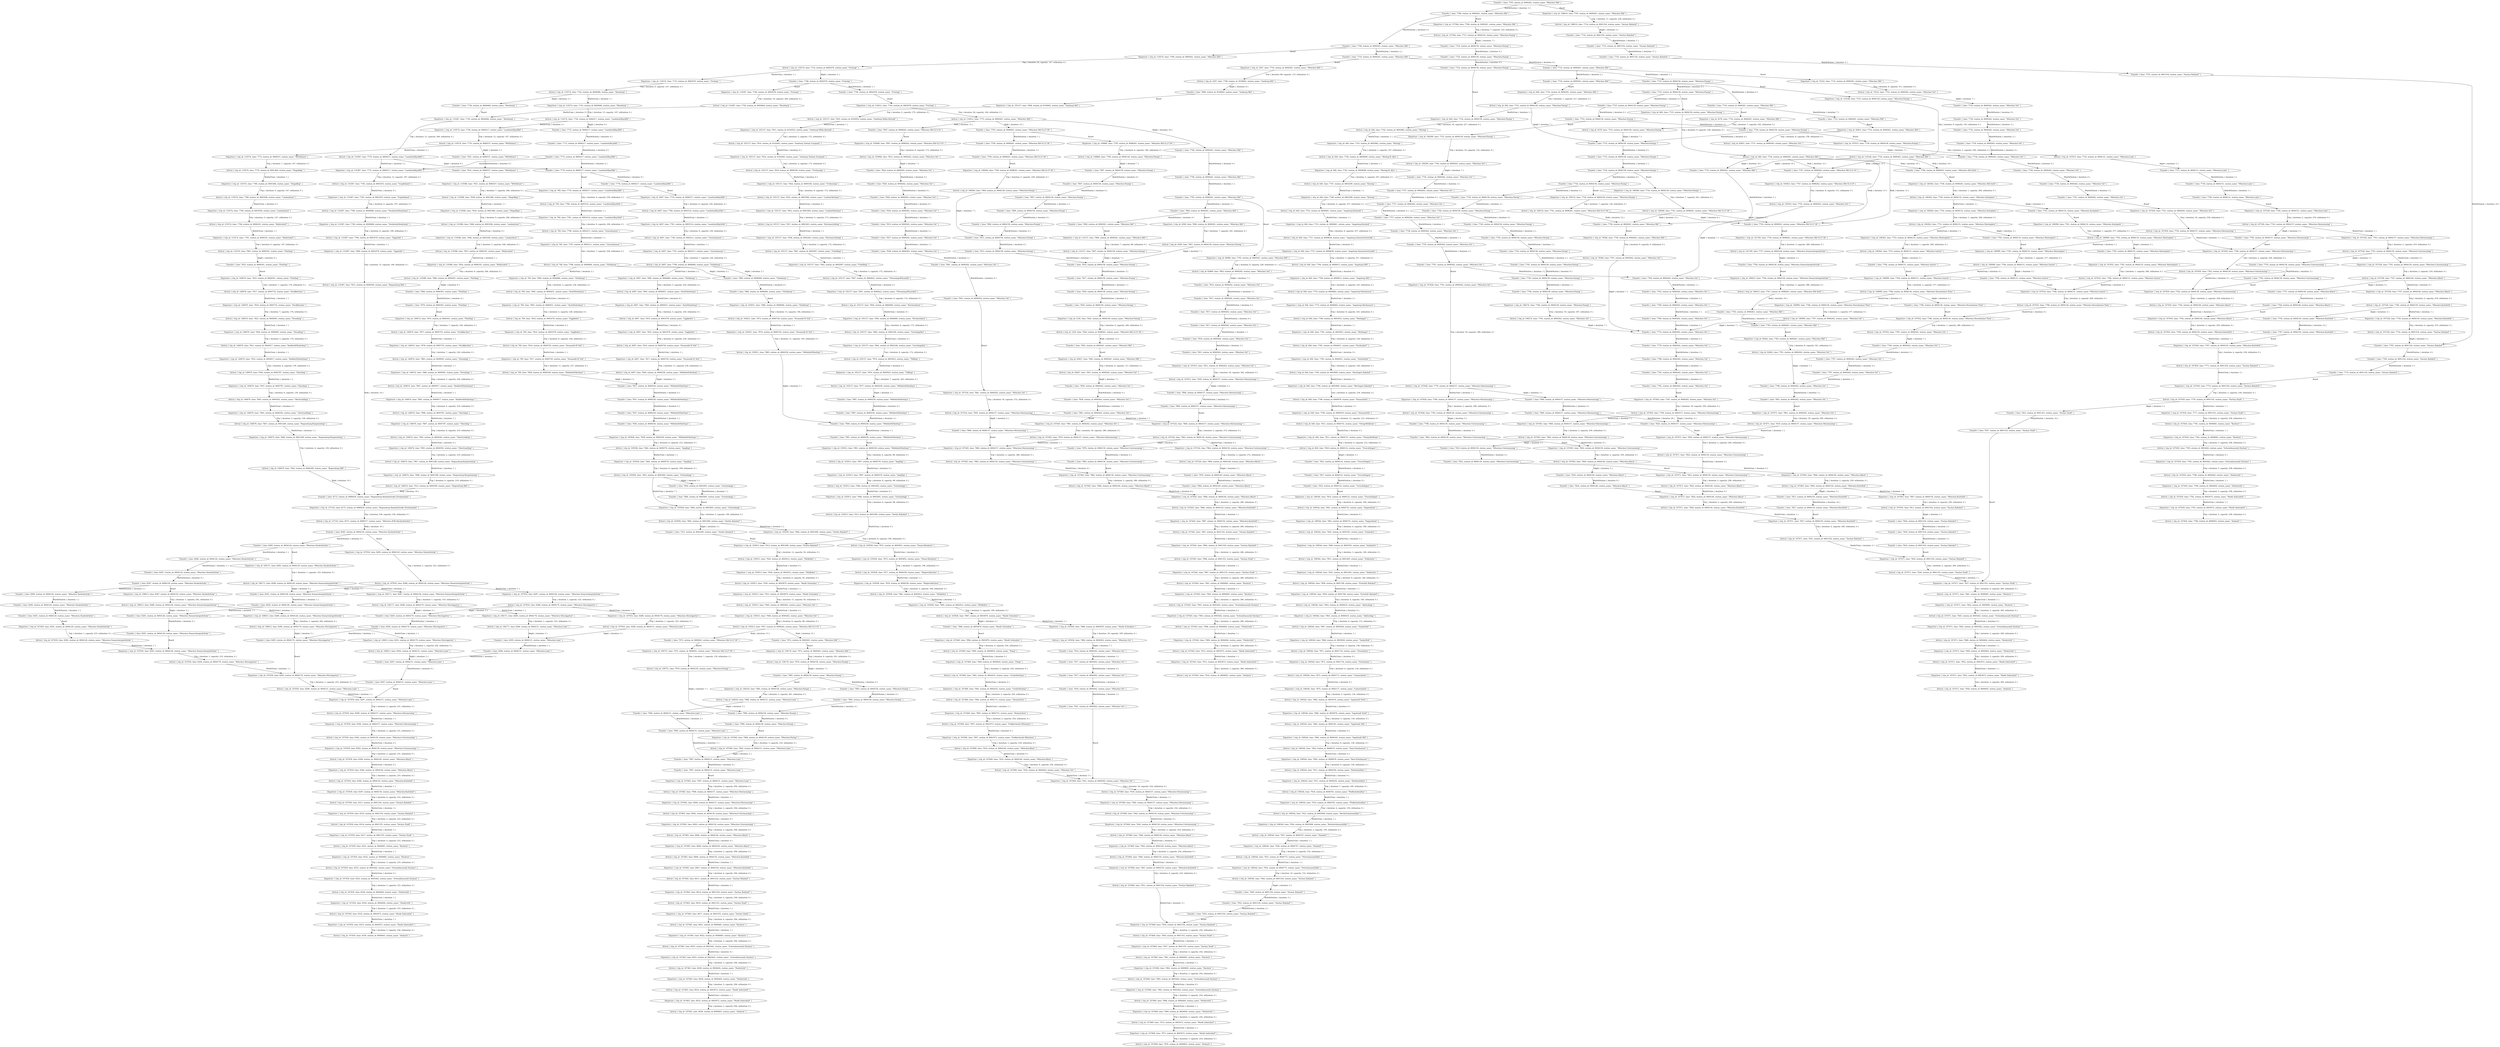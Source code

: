 digraph {
    0 [ label = "Departure { trip_id: 640, time: 7716, station_id: 8000261, station_name: \"München Hbf\" }" ]
    1 [ label = "Transfer { time: 7716, station_id: 8000261, station_name: \"München Hbf\" }" ]
    2 [ label = "Arrival { trip_id: 640, time: 7723, station_id: 8004158, station_name: \"München-Pasing\" }" ]
    3 [ label = "Departure { trip_id: 640, time: 7724, station_id: 8004158, station_name: \"München-Pasing\" }" ]
    4 [ label = "Transfer { time: 7724, station_id: 8004158, station_name: \"München-Pasing\" }" ]
    5 [ label = "Arrival { trip_id: 640, time: 7742, station_id: 8003982, station_name: \"Mering\" }" ]
    6 [ label = "Departure { trip_id: 640, time: 7743, station_id: 8003982, station_name: \"Mering\" }" ]
    7 [ label = "Arrival { trip_id: 640, time: 7744, station_id: 8004008, station_name: \"Mering-St Afra\" }" ]
    8 [ label = "Departure { trip_id: 640, time: 7745, station_id: 8004008, station_name: \"Mering-St Afra\" }" ]
    9 [ label = "Arrival { trip_id: 640, time: 7747, station_id: 8003299, station_name: \"Kissing\" }" ]
    10 [ label = "Departure { trip_id: 640, time: 7748, station_id: 8003299, station_name: \"Kissing\" }" ]
    11 [ label = "Arrival { trip_id: 640, time: 7752, station_id: 8000661, station_name: \"Augsburg-Hochzoll\" }" ]
    12 [ label = "Departure { trip_id: 640, time: 7753, station_id: 8000661, station_name: \"Augsburg-Hochzoll\" }" ]
    13 [ label = "Arrival { trip_id: 640, time: 7757, station_id: 8000658, station_name: \"Augsburg Haunstetterstraße\" }" ]
    14 [ label = "Departure { trip_id: 640, time: 7757, station_id: 8000658, station_name: \"Augsburg Haunstetterstraße\" }" ]
    15 [ label = "Arrival { trip_id: 640, time: 7760, station_id: 8000013, station_name: \"Augsburg Hbf\" }" ]
    16 [ label = "Departure { trip_id: 640, time: 7768, station_id: 8000013, station_name: \"Augsburg Hbf\" }" ]
    17 [ label = "Arrival { trip_id: 640, time: 7770, station_id: 8000662, station_name: \"Augsburg-Oberhausen\" }" ]
    18 [ label = "Departure { trip_id: 640, time: 7772, station_id: 8000662, station_name: \"Augsburg-Oberhausen\" }" ]
    19 [ label = "Arrival { trip_id: 640, time: 7780, station_id: 8003952, station_name: \"Meitingen\" }" ]
    20 [ label = "Departure { trip_id: 640, time: 7781, station_id: 8003952, station_name: \"Meitingen\" }" ]
    21 [ label = "Arrival { trip_id: 640, time: 7785, station_id: 8004451, station_name: \"Nordendorf\" }" ]
    22 [ label = "Departure { trip_id: 640, time: 7785, station_id: 8004451, station_name: \"Nordendorf\" }" ]
    23 [ label = "Arrival { trip_id: 640, time: 7790, station_id: 8003989, station_name: \"Mertingen Bahnhof\" }" ]
    24 [ label = "Departure { trip_id: 640, time: 7790, station_id: 8003989, station_name: \"Mertingen Bahnhof\" }" ]
    25 [ label = "Arrival { trip_id: 640, time: 7796, station_id: 8000078, station_name: \"Donauwörth\" }" ]
    26 [ label = "Departure { trip_id: 640, time: 7799, station_id: 8000078, station_name: \"Donauwörth\" }" ]
    27 [ label = "Arrival { trip_id: 640, time: 7811, station_id: 8004731, station_name: \"Otting-Weilheim\" }" ]
    28 [ label = "Departure { trip_id: 640, time: 7811, station_id: 8004731, station_name: \"Otting-Weilheim\" }" ]
    29 [ label = "Arrival { trip_id: 640, time: 7820, station_id: 8000122, station_name: \"Treuchtlingen\" }" ]
    30 [ label = "Departure { trip_id: 660, time: 7725, station_id: 8004158, station_name: \"München-Pasing\" }" ]
    31 [ label = "Transfer { time: 7725, station_id: 8004158, station_name: \"München-Pasing\" }" ]
    32 [ label = "Arrival { trip_id: 660, time: 7734, station_id: 8000261, station_name: \"München Hbf\" }" ]
    33 [ label = "Departure { trip_id: 769, time: 7776, station_id: 8000217, station_name: \"Landshut(Bay)Hbf\" }" ]
    34 [ label = "Transfer { time: 7776, station_id: 8000217, station_name: \"Landshut(Bay)Hbf\" }" ]
    35 [ label = "Arrival { trip_id: 769, time: 7780, station_id: 8003514, station_name: \"Landshut(Bay)Süd\" }" ]
    36 [ label = "Departure { trip_id: 769, time: 7781, station_id: 8003514, station_name: \"Landshut(Bay)Süd\" }" ]
    37 [ label = "Arrival { trip_id: 769, time: 7790, station_id: 8002211, station_name: \"Geisenhausen\" }" ]
    38 [ label = "Departure { trip_id: 769, time: 7791, station_id: 8002211, station_name: \"Geisenhausen\" }" ]
    39 [ label = "Arrival { trip_id: 769, time: 7798, station_id: 8006084, station_name: \"Vilsbiburg\" }" ]
    40 [ label = "Departure { trip_id: 769, time: 7800, station_id: 8006084, station_name: \"Vilsbiburg\" }" ]
    41 [ label = "Arrival { trip_id: 769, time: 7805, station_id: 8000451, station_name: \"Aich(Niederbay)\" }" ]
    42 [ label = "Departure { trip_id: 769, time: 7805, station_id: 8000451, station_name: \"Aich(Niederbay)\" }" ]
    43 [ label = "Arrival { trip_id: 769, time: 7810, station_id: 8001678, station_name: \"Egglkofen\" }" ]
    44 [ label = "Departure { trip_id: 769, time: 7810, station_id: 8001678, station_name: \"Egglkofen\" }" ]
    45 [ label = "Arrival { trip_id: 769, time: 7816, station_id: 8000720, station_name: \"Neumarkt-St Veit\" }" ]
    46 [ label = "Departure { trip_id: 769, time: 7817, station_id: 8000720, station_name: \"Neumarkt-St Veit\" }" ]
    47 [ label = "Arrival { trip_id: 769, time: 7828, station_id: 8000258, station_name: \"Mühldorf(Oberbay)\" }" ]
    48 [ label = "Departure { trip_id: 1250, time: 7820, station_id: 8004158, station_name: \"München-Pasing\" }" ]
    49 [ label = "Transfer { time: 7820, station_id: 8004158, station_name: \"München-Pasing\" }" ]
    50 [ label = "Arrival { trip_id: 1250, time: 7826, station_id: 8098261, station_name: \"München Hbf Gl.27-36\" }" ]
    51 [ label = "Transfer { time: 7783, station_id: 8000261, station_name: \"München Hbf\" }" ]
    52 [ label = "Transfer { time: 7772, station_id: 8000217, station_name: \"Landshut(Bay)Hbf\" }" ]
    53 [ label = "Transfer { time: 7772, station_id: 8000217, station_name: \"Landshut(Bay)Hbf\" }" ]
    54 [ label = "Departure { trip_id: 3207, time: 7710, station_id: 8000261, station_name: \"München Hbf\" }" ]
    55 [ label = "Transfer { time: 7710, station_id: 8000261, station_name: \"München Hbf\" }" ]
    56 [ label = "Arrival { trip_id: 3207, time: 7798, station_id: 8100002, station_name: \"Salzburg Hbf\" }" ]
    57 [ label = "Departure { trip_id: 4497, time: 7776, station_id: 8000217, station_name: \"Landshut(Bay)Hbf\" }" ]
    58 [ label = "Transfer { time: 7776, station_id: 8000217, station_name: \"Landshut(Bay)Hbf\" }" ]
    59 [ label = "Arrival { trip_id: 4497, time: 7780, station_id: 8003514, station_name: \"Landshut(Bay)Süd\" }" ]
    60 [ label = "Departure { trip_id: 4497, time: 7781, station_id: 8003514, station_name: \"Landshut(Bay)Süd\" }" ]
    61 [ label = "Arrival { trip_id: 4497, time: 7790, station_id: 8002211, station_name: \"Geisenhausen\" }" ]
    62 [ label = "Departure { trip_id: 4497, time: 7791, station_id: 8002211, station_name: \"Geisenhausen\" }" ]
    63 [ label = "Arrival { trip_id: 4497, time: 7798, station_id: 8006084, station_name: \"Vilsbiburg\" }" ]
    64 [ label = "Departure { trip_id: 4497, time: 7800, station_id: 8006084, station_name: \"Vilsbiburg\" }" ]
    65 [ label = "Arrival { trip_id: 4497, time: 7805, station_id: 8000451, station_name: \"Aich(Niederbay)\" }" ]
    66 [ label = "Departure { trip_id: 4497, time: 7805, station_id: 8000451, station_name: \"Aich(Niederbay)\" }" ]
    67 [ label = "Arrival { trip_id: 4497, time: 7810, station_id: 8001678, station_name: \"Egglkofen\" }" ]
    68 [ label = "Departure { trip_id: 4497, time: 7810, station_id: 8001678, station_name: \"Egglkofen\" }" ]
    69 [ label = "Arrival { trip_id: 4497, time: 7816, station_id: 8000720, station_name: \"Neumarkt-St Veit\" }" ]
    70 [ label = "Departure { trip_id: 4497, time: 7817, station_id: 8000720, station_name: \"Neumarkt-St Veit\" }" ]
    71 [ label = "Arrival { trip_id: 4497, time: 7828, station_id: 8000258, station_name: \"Mühldorf(Oberbay)\" }" ]
    72 [ label = "Departure { trip_id: 4569, time: 7800, station_id: 8000261, station_name: \"München Hbf\" }" ]
    73 [ label = "Transfer { time: 7800, station_id: 8000261, station_name: \"München Hbf\" }" ]
    74 [ label = "Arrival { trip_id: 4569, time: 7807, station_id: 8004158, station_name: \"München-Pasing\" }" ]
    75 [ label = "Transfer { time: 7807, station_id: 8004158, station_name: \"München-Pasing\" }" ]
    76 [ label = "Departure { trip_id: 4578, time: 7716, station_id: 8000261, station_name: \"München Hbf\" }" ]
    77 [ label = "Transfer { time: 7716, station_id: 8000261, station_name: \"München Hbf\" }" ]
    78 [ label = "Arrival { trip_id: 4578, time: 7723, station_id: 8004158, station_name: \"München-Pasing\" }" ]
    79 [ label = "Transfer { time: 7724, station_id: 8004158, station_name: \"München-Pasing\" }" ]
    80 [ label = "Transfer { time: 7794, station_id: 8000261, station_name: \"München Hbf\" }" ]
    81 [ label = "Departure { trip_id: 75222, time: 7714, station_id: 8000261, station_name: \"München Hbf\" }" ]
    82 [ label = "Transfer { time: 7714, station_id: 8000261, station_name: \"München Hbf\" }" ]
    83 [ label = "Arrival { trip_id: 75222, time: 7722, station_id: 8000262, station_name: \"München Ost\" }" ]
    84 [ label = "Transfer { time: 7835, station_id: 8000262, station_name: \"München Ost\" }" ]
    85 [ label = "Departure { trip_id: 76584, time: 7758, station_id: 8000261, station_name: \"München Hbf\" }" ]
    86 [ label = "Transfer { time: 7758, station_id: 8000261, station_name: \"München Hbf\" }" ]
    87 [ label = "Arrival { trip_id: 76584, time: 7767, station_id: 8000262, station_name: \"München Ost\" }" ]
    88 [ label = "Transfer { time: 7769, station_id: 8000262, station_name: \"München Ost\" }" ]
    89 [ label = "Transfer { time: 7866, station_id: 8000301, station_name: \"Plattling\" }" ]
    90 [ label = "Departure { trip_id: 92827, time: 7843, station_id: 8000261, station_name: \"München Hbf\" }" ]
    91 [ label = "Transfer { time: 7843, station_id: 8000261, station_name: \"München Hbf\" }" ]
    92 [ label = "Arrival { trip_id: 92827, time: 7851, station_id: 8000262, station_name: \"München Ost\" }" ]
    93 [ label = "Departure { trip_id: 92842, time: 7783, station_id: 8000261, station_name: \"München Hbf\" }" ]
    94 [ label = "Transfer { time: 7783, station_id: 8000261, station_name: \"München Hbf\" }" ]
    95 [ label = "Arrival { trip_id: 92842, time: 7791, station_id: 8000262, station_name: \"München Ost\" }" ]
    96 [ label = "Departure { trip_id: 92851, time: 7723, station_id: 8000261, station_name: \"München Hbf\" }" ]
    97 [ label = "Transfer { time: 7723, station_id: 8000261, station_name: \"München Hbf\" }" ]
    98 [ label = "Arrival { trip_id: 92851, time: 7731, station_id: 8000262, station_name: \"München Ost\" }" ]
    99 [ label = "Transfer { time: 7732, station_id: 8000262, station_name: \"München Ost\" }" ]
    100 [ label = "Departure { trip_id: 92889, time: 7795, station_id: 8000261, station_name: \"München Hbf\" }" ]
    101 [ label = "Transfer { time: 7795, station_id: 8000261, station_name: \"München Hbf\" }" ]
    102 [ label = "Arrival { trip_id: 92889, time: 7803, station_id: 8000262, station_name: \"München Ost\" }" ]
    103 [ label = "Transfer { time: 7757, station_id: 8000262, station_name: \"München Ost\" }" ]
    104 [ label = "Transfer { time: 7738, station_id: 8000262, station_name: \"München Ost\" }" ]
    105 [ label = "Transfer { time: 7797, station_id: 8000262, station_name: \"München Ost\" }" ]
    106 [ label = "Transfer { time: 7917, station_id: 8000262, station_name: \"München Ost\" }" ]
    107 [ label = "Departure { trip_id: 105137, time: 7808, station_id: 8100002, station_name: \"Salzburg Hbf\" }" ]
    108 [ label = "Transfer { time: 7808, station_id: 8100002, station_name: \"Salzburg Hbf\" }" ]
    109 [ label = "Arrival { trip_id: 105137, time: 7810, station_id: 8102052, station_name: \"Salzburg Mülln-Altstadt\" }" ]
    110 [ label = "Departure { trip_id: 105137, time: 7811, station_id: 8102052, station_name: \"Salzburg Mülln-Altstadt\" }" ]
    111 [ label = "Arrival { trip_id: 105137, time: 7814, station_id: 8102045, station_name: \"Salzburg Taxham Europark\" }" ]
    112 [ label = "Departure { trip_id: 105137, time: 7814, station_id: 8102045, station_name: \"Salzburg Taxham Europark\" }" ]
    113 [ label = "Arrival { trip_id: 105137, time: 7818, station_id: 8000108, station_name: \"Freilassing\" }" ]
    114 [ label = "Departure { trip_id: 105137, time: 7824, station_id: 8000108, station_name: \"Freilassing\" }" ]
    115 [ label = "Arrival { trip_id: 105137, time: 7832, station_id: 8003584, station_name: \"Laufen(Oberbay)\" }" ]
    116 [ label = "Departure { trip_id: 105137, time: 7832, station_id: 8003584, station_name: \"Laufen(Oberbay)\" }" ]
    117 [ label = "Arrival { trip_id: 105137, time: 7837, station_id: 8003263, station_name: \"Kirchanschöring\" }" ]
    118 [ label = "Departure { trip_id: 105137, time: 7838, station_id: 8003263, station_name: \"Kirchanschöring\" }" ]
    119 [ label = "Arrival { trip_id: 105137, time: 7841, station_id: 8002097, station_name: \"Fridolfing\" }" ]
    120 [ label = "Departure { trip_id: 105137, time: 7842, station_id: 8002097, station_name: \"Fridolfing\" }" ]
    121 [ label = "Arrival { trip_id: 105137, time: 7847, station_id: 8006422, station_name: \"Tittmoning-Wiesmühl\" }" ]
    122 [ label = "Departure { trip_id: 105137, time: 7847, station_id: 8006422, station_name: \"Tittmoning-Wiesmühl\" }" ]
    123 [ label = "Arrival { trip_id: 105137, time: 7856, station_id: 8084066, station_name: \"Kirchweidach\" }" ]
    124 [ label = "Departure { trip_id: 105137, time: 7856, station_id: 8084066, station_name: \"Kirchweidach\" }" ]
    125 [ label = "Arrival { trip_id: 105137, time: 7862, station_id: 8002184, station_name: \"Garching(Alz)\" }" ]
    126 [ label = "Departure { trip_id: 105137, time: 7862, station_id: 8002184, station_name: \"Garching(Alz)\" }" ]
    127 [ label = "Arrival { trip_id: 105137, time: 7870, station_id: 8005923, station_name: \"Tüßling\" }" ]
    128 [ label = "Departure { trip_id: 105137, time: 7870, station_id: 8005923, station_name: \"Tüßling\" }" ]
    129 [ label = "Arrival { trip_id: 105137, time: 7877, station_id: 8000258, station_name: \"Mühldorf(Oberbay)\" }" ]
    130 [ label = "Transfer { time: 7890, station_id: 8000258, station_name: \"Mühldorf(Oberbay)\" }" ]
    131 [ label = "Transfer { time: 7887, station_id: 8000258, station_name: \"Mühldorf(Oberbay)\" }" ]
    132 [ label = "Transfer { time: 7837, station_id: 8000258, station_name: \"Mühldorf(Oberbay)\" }" ]
    133 [ label = "Transfer { time: 7837, station_id: 8000258, station_name: \"Mühldorf(Oberbay)\" }" ]
    134 [ label = "Transfer { time: 7860, station_id: 8006084, station_name: \"Vilsbiburg\" }" ]
    135 [ label = "Departure { trip_id: 105651, time: 7860, station_id: 8006084, station_name: \"Vilsbiburg\" }" ]
    136 [ label = "Transfer { time: 7860, station_id: 8006084, station_name: \"Vilsbiburg\" }" ]
    137 [ label = "Arrival { trip_id: 105651, time: 7873, station_id: 8000720, station_name: \"Neumarkt-St Veit\" }" ]
    138 [ label = "Departure { trip_id: 105651, time: 7874, station_id: 8000720, station_name: \"Neumarkt-St Veit\" }" ]
    139 [ label = "Arrival { trip_id: 105651, time: 7885, station_id: 8000258, station_name: \"Mühldorf(Oberbay)\" }" ]
    140 [ label = "Transfer { time: 7887, station_id: 8000258, station_name: \"Mühldorf(Oberbay)\" }" ]
    141 [ label = "Transfer { time: 7837, station_id: 8000258, station_name: \"Mühldorf(Oberbay)\" }" ]
    142 [ label = "Departure { trip_id: 105908, time: 7807, station_id: 8098262, station_name: \"München Hbf Gl.5-10\" }" ]
    143 [ label = "Transfer { time: 7807, station_id: 8098262, station_name: \"München Hbf Gl.5-10\" }" ]
    144 [ label = "Arrival { trip_id: 105908, time: 7815, station_id: 8000262, station_name: \"München Ost\" }" ]
    145 [ label = "Transfer { time: 7817, station_id: 8000262, station_name: \"München Ost\" }" ]
    146 [ label = "Transfer { time: 7859, station_id: 8005495, station_name: \"Schwindegg\" }" ]
    147 [ label = "Departure { trip_id: 105913, time: 7891, station_id: 8000258, station_name: \"Mühldorf(Oberbay)\" }" ]
    148 [ label = "Transfer { time: 7891, station_id: 8000258, station_name: \"Mühldorf(Oberbay)\" }" ]
    149 [ label = "Arrival { trip_id: 105913, time: 7897, station_id: 8000576, station_name: \"Ampfing\" }" ]
    150 [ label = "Departure { trip_id: 105913, time: 7897, station_id: 8000576, station_name: \"Ampfing\" }" ]
    151 [ label = "Arrival { trip_id: 105913, time: 7906, station_id: 8005495, station_name: \"Schwindegg\" }" ]
    152 [ label = "Departure { trip_id: 105913, time: 7906, station_id: 8005495, station_name: \"Schwindegg\" }" ]
    153 [ label = "Arrival { trip_id: 105913, time: 7912, station_id: 8001499, station_name: \"Dorfen Bahnhof\" }" ]
    154 [ label = "Departure { trip_id: 105913, time: 7912, station_id: 8001499, station_name: \"Dorfen Bahnhof\" }" ]
    155 [ label = "Transfer { time: 7912, station_id: 8001499, station_name: \"Dorfen Bahnhof\" }" ]
    156 [ label = "Arrival { trip_id: 105913, time: 7924, station_id: 8002912, station_name: \"Hörlkofen\" }" ]
    157 [ label = "Departure { trip_id: 105913, time: 7924, station_id: 8002912, station_name: \"Hörlkofen\" }" ]
    158 [ label = "Arrival { trip_id: 105913, time: 7930, station_id: 8003879, station_name: \"Markt Schwaben\" }" ]
    159 [ label = "Departure { trip_id: 105913, time: 7931, station_id: 8003879, station_name: \"Markt Schwaben\" }" ]
    160 [ label = "Arrival { trip_id: 105913, time: 7946, station_id: 8000262, station_name: \"München Ost\" }" ]
    161 [ label = "Departure { trip_id: 105913, time: 7948, station_id: 8000262, station_name: \"München Ost\" }" ]
    162 [ label = "Arrival { trip_id: 105913, time: 7957, station_id: 8098262, station_name: \"München Hbf Gl.5-10\" }" ]
    163 [ label = "Transfer { time: 7828, station_id: 8000262, station_name: \"München Ost\" }" ]
    164 [ label = "Departure { trip_id: 105923, time: 7747, station_id: 8098262, station_name: \"München Hbf Gl.5-10\" }" ]
    165 [ label = "Transfer { time: 7747, station_id: 8098262, station_name: \"München Hbf Gl.5-10\" }" ]
    166 [ label = "Arrival { trip_id: 105923, time: 7755, station_id: 8000262, station_name: \"München Ost\" }" ]
    167 [ label = "Transfer { time: 7757, station_id: 8000262, station_name: \"München Ost\" }" ]
    168 [ label = "Departure { trip_id: 105938, time: 7838, station_id: 8000258, station_name: \"Mühldorf(Oberbay)\" }" ]
    169 [ label = "Transfer { time: 7838, station_id: 8000258, station_name: \"Mühldorf(Oberbay)\" }" ]
    170 [ label = "Arrival { trip_id: 105938, time: 7844, station_id: 8000576, station_name: \"Ampfing\" }" ]
    171 [ label = "Departure { trip_id: 105938, time: 7845, station_id: 8000576, station_name: \"Ampfing\" }" ]
    172 [ label = "Arrival { trip_id: 105938, time: 7853, station_id: 8005495, station_name: \"Schwindegg\" }" ]
    173 [ label = "Departure { trip_id: 105938, time: 7860, station_id: 8005495, station_name: \"Schwindegg\" }" ]
    174 [ label = "Transfer { time: 7860, station_id: 8005495, station_name: \"Schwindegg\" }" ]
    175 [ label = "Arrival { trip_id: 105938, time: 7865, station_id: 8001499, station_name: \"Dorfen Bahnhof\" }" ]
    176 [ label = "Departure { trip_id: 105938, time: 7866, station_id: 8001499, station_name: \"Dorfen Bahnhof\" }" ]
    177 [ label = "Arrival { trip_id: 105938, time: 7872, station_id: 8005852, station_name: \"Thann-Matzbach\" }" ]
    178 [ label = "Departure { trip_id: 105938, time: 7872, station_id: 8005852, station_name: \"Thann-Matzbach\" }" ]
    179 [ label = "Arrival { trip_id: 105938, time: 7877, station_id: 8006190, station_name: \"Walpertskirchen\" }" ]
    180 [ label = "Departure { trip_id: 105938, time: 7878, station_id: 8006190, station_name: \"Walpertskirchen\" }" ]
    181 [ label = "Arrival { trip_id: 105938, time: 7881, station_id: 8002912, station_name: \"Hörlkofen\" }" ]
    182 [ label = "Departure { trip_id: 105938, time: 7882, station_id: 8002912, station_name: \"Hörlkofen\" }" ]
    183 [ label = "Arrival { trip_id: 105938, time: 7887, station_id: 8003879, station_name: \"Markt Schwaben\" }" ]
    184 [ label = "Departure { trip_id: 105938, time: 7888, station_id: 8003879, station_name: \"Markt Schwaben\" }" ]
    185 [ label = "Arrival { trip_id: 105938, time: 7906, station_id: 8000262, station_name: \"München Ost\" }" ]
    186 [ label = "Transfer { time: 8289, station_id: 8004129, station_name: \"München Hackerbrücke\" }" ]
    187 [ label = "Transfer { time: 8291, station_id: 8004128, station_name: \"München Donnersbergerbrücke\" }" ]
    188 [ label = "Transfer { time: 8293, station_id: 8004179, station_name: \"München Hirschgarten\" }" ]
    189 [ label = "Transfer { time: 8295, station_id: 8004151, station_name: \"München-Laim\" }" ]
    190 [ label = "Departure { trip_id: 106171, time: 8285, station_id: 8004129, station_name: \"München Hackerbrücke\" }" ]
    191 [ label = "Transfer { time: 8285, station_id: 8004129, station_name: \"München Hackerbrücke\" }" ]
    192 [ label = "Arrival { trip_id: 106171, time: 8286, station_id: 8004128, station_name: \"München Donnersbergerbrücke\" }" ]
    193 [ label = "Departure { trip_id: 106171, time: 8287, station_id: 8004128, station_name: \"München Donnersbergerbrücke\" }" ]
    194 [ label = "Arrival { trip_id: 106171, time: 8288, station_id: 8004179, station_name: \"München Hirschgarten\" }" ]
    195 [ label = "Departure { trip_id: 106171, time: 8289, station_id: 8004179, station_name: \"München Hirschgarten\" }" ]
    196 [ label = "Arrival { trip_id: 106171, time: 8290, station_id: 8004151, station_name: \"München-Laim\" }" ]
    197 [ label = "Transfer { time: 7837, station_id: 8000262, station_name: \"München Ost\" }" ]
    198 [ label = "Transfer { time: 7737, station_id: 8004151, station_name: \"München-Laim\" }" ]
    199 [ label = "Transfer { time: 7742, station_id: 8004158, station_name: \"München-Pasing\" }" ]
    200 [ label = "Transfer { time: 7780, station_id: 8000262, station_name: \"München Ost\" }" ]
    201 [ label = "Departure { trip_id: 106254, time: 7985, station_id: 8004158, station_name: \"München-Pasing\" }" ]
    202 [ label = "Transfer { time: 7985, station_id: 8004158, station_name: \"München-Pasing\" }" ]
    203 [ label = "Arrival { trip_id: 106254, time: 7988, station_id: 8004151, station_name: \"München-Laim\" }" ]
    204 [ label = "Transfer { time: 8292, station_id: 8004128, station_name: \"München Donnersbergerbrücke\" }" ]
    205 [ label = "Departure { trip_id: 106274, time: 7746, station_id: 8004158, station_name: \"München-Pasing\" }" ]
    206 [ label = "Transfer { time: 7746, station_id: 8004158, station_name: \"München-Pasing\" }" ]
    207 [ label = "Arrival { trip_id: 106274, time: 7765, station_id: 8000262, station_name: \"München Ost\" }" ]
    208 [ label = "Transfer { time: 7765, station_id: 8000262, station_name: \"München Ost\" }" ]
    209 [ label = "Transfer { time: 7824, station_id: 8000262, station_name: \"München Ost\" }" ]
    210 [ label = "Departure { trip_id: 106290, time: 7725, station_id: 8004158, station_name: \"München-Pasing\" }" ]
    211 [ label = "Transfer { time: 7725, station_id: 8004158, station_name: \"München-Pasing\" }" ]
    212 [ label = "Arrival { trip_id: 106290, time: 7744, station_id: 8000262, station_name: \"München Ost\" }" ]
    213 [ label = "Departure { trip_id: 106362, time: 7748, station_id: 8098263, station_name: \"München Hbf (tief)\" }" ]
    214 [ label = "Transfer { time: 7748, station_id: 8098263, station_name: \"München Hbf (tief)\" }" ]
    215 [ label = "Arrival { trip_id: 106362, time: 7749, station_id: 8004132, station_name: \"München Karlsplatz\" }" ]
    216 [ label = "Departure { trip_id: 106362, time: 7750, station_id: 8004132, station_name: \"München Karlsplatz\" }" ]
    217 [ label = "Arrival { trip_id: 106362, time: 7751, station_id: 8004135, station_name: \"München Marienplatz\" }" ]
    218 [ label = "Departure { trip_id: 106362, time: 7752, station_id: 8004135, station_name: \"München Marienplatz\" }" ]
    219 [ label = "Arrival { trip_id: 106362, time: 7753, station_id: 8004131, station_name: \"München Isartor\" }" ]
    220 [ label = "Transfer { time: 7759, station_id: 8000262, station_name: \"München Ost\" }" ]
    221 [ label = "Transfer { time: 8286, station_id: 8004129, station_name: \"München Hackerbrücke\" }" ]
    222 [ label = "Departure { trip_id: 106415, time: 7764, station_id: 8004128, station_name: \"München Donnersbergerbrücke\" }" ]
    223 [ label = "Transfer { time: 7764, station_id: 8004128, station_name: \"München Donnersbergerbrücke\" }" ]
    224 [ label = "Arrival { trip_id: 106415, time: 7767, station_id: 8098263, station_name: \"München Hbf (tief)\" }" ]
    225 [ label = "Transfer { time: 7858, station_id: 8000262, station_name: \"München Ost\" }" ]
    226 [ label = "Transfer { time: 7918, station_id: 8000262, station_name: \"München Ost\" }" ]
    227 [ label = "Transfer { time: 7738, station_id: 8004158, station_name: \"München-Pasing\" }" ]
    228 [ label = "Transfer { time: 7818, station_id: 8004158, station_name: \"München-Pasing\" }" ]
    229 [ label = "Transfer { time: 8287, station_id: 8004129, station_name: \"München Hackerbrücke\" }" ]
    230 [ label = "Transfer { time: 7724, station_id: 8004158, station_name: \"München-Pasing\" }" ]
    231 [ label = "Transfer { time: 8294, station_id: 8004179, station_name: \"München Hirschgarten\" }" ]
    232 [ label = "Transfer { time: 7733, station_id: 8004158, station_name: \"München-Pasing\" }" ]
    233 [ label = "Transfer { time: 7809, station_id: 8004158, station_name: \"München-Pasing\" }" ]
    234 [ label = "Transfer { time: 7828, station_id: 8000262, station_name: \"München Ost\" }" ]
    235 [ label = "Departure { trip_id: 106999, time: 7761, station_id: 8004132, station_name: \"München Karlsplatz\" }" ]
    236 [ label = "Transfer { time: 7761, station_id: 8004132, station_name: \"München Karlsplatz\" }" ]
    237 [ label = "Arrival { trip_id: 106999, time: 7762, station_id: 8004135, station_name: \"München Marienplatz\" }" ]
    238 [ label = "Departure { trip_id: 106999, time: 7763, station_id: 8004135, station_name: \"München Marienplatz\" }" ]
    239 [ label = "Transfer { time: 7763, station_id: 8004135, station_name: \"München Marienplatz\" }" ]
    240 [ label = "Arrival { trip_id: 106999, time: 7764, station_id: 8004131, station_name: \"München Isartor\" }" ]
    241 [ label = "Departure { trip_id: 106999, time: 7764, station_id: 8004131, station_name: \"München Isartor\" }" ]
    242 [ label = "Transfer { time: 7764, station_id: 8004131, station_name: \"München Isartor\" }" ]
    243 [ label = "Arrival { trip_id: 106999, time: 7766, station_id: 8004136, station_name: \"München Rosenheimer Platz\" }" ]
    244 [ label = "Departure { trip_id: 106999, time: 7766, station_id: 8004136, station_name: \"München Rosenheimer Platz\" }" ]
    245 [ label = "Arrival { trip_id: 106999, time: 7767, station_id: 8000262, station_name: \"München Ost\" }" ]
    246 [ label = "Transfer { time: 7768, station_id: 8000262, station_name: \"München Ost\" }" ]
    247 [ label = "Transfer { time: 7729, station_id: 8000262, station_name: \"München Ost\" }" ]
    248 [ label = "Departure { trip_id: 107015, time: 7729, station_id: 8004158, station_name: \"München-Pasing\" }" ]
    249 [ label = "Transfer { time: 7729, station_id: 8004158, station_name: \"München-Pasing\" }" ]
    250 [ label = "Arrival { trip_id: 107015, time: 7732, station_id: 8004151, station_name: \"München-Laim\" }" ]
    251 [ label = "Departure { trip_id: 107032, time: 7783, station_id: 8004135, station_name: \"München Marienplatz\" }" ]
    252 [ label = "Transfer { time: 7783, station_id: 8004135, station_name: \"München Marienplatz\" }" ]
    253 [ label = "Arrival { trip_id: 107032, time: 7784, station_id: 8004131, station_name: \"München Isartor\" }" ]
    254 [ label = "Departure { trip_id: 107032, time: 7784, station_id: 8004131, station_name: \"München Isartor\" }" ]
    255 [ label = "Transfer { time: 7784, station_id: 8004131, station_name: \"München Isartor\" }" ]
    256 [ label = "Arrival { trip_id: 107032, time: 7786, station_id: 8004136, station_name: \"München Rosenheimer Platz\" }" ]
    257 [ label = "Departure { trip_id: 107032, time: 7786, station_id: 8004136, station_name: \"München Rosenheimer Platz\" }" ]
    258 [ label = "Transfer { time: 7786, station_id: 8004136, station_name: \"München Rosenheimer Platz\" }" ]
    259 [ label = "Arrival { trip_id: 107032, time: 7787, station_id: 8000262, station_name: \"München Ost\" }" ]
    260 [ label = "Departure { trip_id: 107040, time: 7989, station_id: 8004158, station_name: \"München-Pasing\" }" ]
    261 [ label = "Transfer { time: 7989, station_id: 8004158, station_name: \"München-Pasing\" }" ]
    262 [ label = "Arrival { trip_id: 107040, time: 7992, station_id: 8004151, station_name: \"München-Laim\" }" ]
    263 [ label = "Transfer { time: 7813, station_id: 8004158, station_name: \"München-Pasing\" }" ]
    264 [ label = "Transfer { time: 7996, station_id: 8004151, station_name: \"München-Laim\" }" ]
    265 [ label = "Transfer { time: 7914, station_id: 8000262, station_name: \"München Ost\" }" ]
    266 [ label = "Transfer { time: 8296, station_id: 8004151, station_name: \"München-Laim\" }" ]
    267 [ label = "Transfer { time: 7813, station_id: 8004158, station_name: \"München-Pasing\" }" ]
    268 [ label = "Transfer { time: 7834, station_id: 8000262, station_name: \"München Ost\" }" ]
    269 [ label = "Transfer { time: 7733, station_id: 8004158, station_name: \"München-Pasing\" }" ]
    270 [ label = "Transfer { time: 7729, station_id: 8000262, station_name: \"München Ost\" }" ]
    271 [ label = "Transfer { time: 7989, station_id: 8004158, station_name: \"München-Pasing\" }" ]
    272 [ label = "Transfer { time: 7949, station_id: 8001354, station_name: \"Dachau Bahnhof\" }" ]
    273 [ label = "Transfer { time: 7769, station_id: 8001354, station_name: \"Dachau Bahnhof\" }" ]
    274 [ label = "Transfer { time: 7823, station_id: 8001355, station_name: \"Dachau Stadt\" }" ]
    275 [ label = "Transfer { time: 7829, station_id: 8001354, station_name: \"Dachau Bahnhof\" }" ]
    276 [ label = "Transfer { time: 7750, station_id: 8001354, station_name: \"Dachau Bahnhof\" }" ]
    277 [ label = "Transfer { time: 7754, station_id: 8004150, station_name: \"München-Karlsfeld\" }" ]
    278 [ label = "Transfer { time: 7757, station_id: 8004140, station_name: \"München-Allach\" }" ]
    279 [ label = "Transfer { time: 7759, station_id: 8004139, station_name: \"München-Untermenzing\" }" ]
    280 [ label = "Transfer { time: 7781, station_id: 8000262, station_name: \"München Ost\" }" ]
    281 [ label = "Transfer { time: 7813, station_id: 8004150, station_name: \"München-Karlsfeld\" }" ]
    282 [ label = "Transfer { time: 7816, station_id: 8004140, station_name: \"München-Allach\" }" ]
    283 [ label = "Transfer { time: 7818, station_id: 8004139, station_name: \"München-Untermenzing\" }" ]
    284 [ label = "Transfer { time: 7841, station_id: 8000262, station_name: \"München Ost\" }" ]
    285 [ label = "Departure { trip_id: 107445, time: 7861, station_id: 8000262, station_name: \"München Ost\" }" ]
    286 [ label = "Transfer { time: 7861, station_id: 8000262, station_name: \"München Ost\" }" ]
    287 [ label = "Arrival { trip_id: 107445, time: 7879, station_id: 8004157, station_name: \"München-Obermenzing\" }" ]
    288 [ label = "Departure { trip_id: 107445, time: 7880, station_id: 8004157, station_name: \"München-Obermenzing\" }" ]
    289 [ label = "Transfer { time: 7880, station_id: 8004157, station_name: \"München-Obermenzing\" }" ]
    290 [ label = "Arrival { trip_id: 107445, time: 7882, station_id: 8004139, station_name: \"München-Untermenzing\" }" ]
    291 [ label = "Departure { trip_id: 107445, time: 7882, station_id: 8004139, station_name: \"München-Untermenzing\" }" ]
    292 [ label = "Transfer { time: 7882, station_id: 8004139, station_name: \"München-Untermenzing\" }" ]
    293 [ label = "Arrival { trip_id: 107445, time: 7884, station_id: 8004140, station_name: \"München-Allach\" }" ]
    294 [ label = "Departure { trip_id: 107445, time: 7884, station_id: 8004140, station_name: \"München-Allach\" }" ]
    295 [ label = "Transfer { time: 7884, station_id: 8004140, station_name: \"München-Allach\" }" ]
    296 [ label = "Arrival { trip_id: 107445, time: 7886, station_id: 8004150, station_name: \"München-Karlsfeld\" }" ]
    297 [ label = "Departure { trip_id: 107445, time: 7887, station_id: 8004150, station_name: \"München-Karlsfeld\" }" ]
    298 [ label = "Arrival { trip_id: 107445, time: 7891, station_id: 8001354, station_name: \"Dachau Bahnhof\" }" ]
    299 [ label = "Departure { trip_id: 107445, time: 7894, station_id: 8001354, station_name: \"Dachau Bahnhof\" }" ]
    300 [ label = "Arrival { trip_id: 107445, time: 7896, station_id: 8001355, station_name: \"Dachau Stadt\" }" ]
    301 [ label = "Departure { trip_id: 107445, time: 7897, station_id: 8001355, station_name: \"Dachau Stadt\" }" ]
    302 [ label = "Arrival { trip_id: 107445, time: 7901, station_id: 8000685, station_name: \"Bachern\" }" ]
    303 [ label = "Departure { trip_id: 107445, time: 7902, station_id: 8000685, station_name: \"Bachern\" }" ]
    304 [ label = "Arrival { trip_id: 107445, time: 7905, station_id: 8005442, station_name: \"Schwabhausen(b Dachau)\" }" ]
    305 [ label = "Departure { trip_id: 107445, time: 7905, station_id: 8005442, station_name: \"Schwabhausen(b Dachau)\" }" ]
    306 [ label = "Arrival { trip_id: 107445, time: 7908, station_id: 8004404, station_name: \"Niederroth\" }" ]
    307 [ label = "Departure { trip_id: 107445, time: 7909, station_id: 8004404, station_name: \"Niederroth\" }" ]
    308 [ label = "Arrival { trip_id: 107445, time: 7912, station_id: 8003072, station_name: \"Markt Indersdorf\" }" ]
    309 [ label = "Departure { trip_id: 107445, time: 7913, station_id: 8003072, station_name: \"Markt Indersdorf\" }" ]
    310 [ label = "Arrival { trip_id: 107445, time: 7916, station_id: 8000603, station_name: \"Arnbach\" }" ]
    311 [ label = "Departure { trip_id: 107450, time: 7741, station_id: 8000262, station_name: \"München Ost\" }" ]
    312 [ label = "Transfer { time: 7741, station_id: 8000262, station_name: \"München Ost\" }" ]
    313 [ label = "Arrival { trip_id: 107450, time: 7759, station_id: 8004157, station_name: \"München-Obermenzing\" }" ]
    314 [ label = "Departure { trip_id: 107450, time: 7760, station_id: 8004157, station_name: \"München-Obermenzing\" }" ]
    315 [ label = "Transfer { time: 7760, station_id: 8004157, station_name: \"München-Obermenzing\" }" ]
    316 [ label = "Arrival { trip_id: 107450, time: 7762, station_id: 8004139, station_name: \"München-Untermenzing\" }" ]
    317 [ label = "Departure { trip_id: 107450, time: 7762, station_id: 8004139, station_name: \"München-Untermenzing\" }" ]
    318 [ label = "Transfer { time: 7762, station_id: 8004139, station_name: \"München-Untermenzing\" }" ]
    319 [ label = "Arrival { trip_id: 107450, time: 7764, station_id: 8004140, station_name: \"München-Allach\" }" ]
    320 [ label = "Departure { trip_id: 107450, time: 7764, station_id: 8004140, station_name: \"München-Allach\" }" ]
    321 [ label = "Transfer { time: 7764, station_id: 8004140, station_name: \"München-Allach\" }" ]
    322 [ label = "Arrival { trip_id: 107450, time: 7766, station_id: 8004150, station_name: \"München-Karlsfeld\" }" ]
    323 [ label = "Departure { trip_id: 107450, time: 7767, station_id: 8004150, station_name: \"München-Karlsfeld\" }" ]
    324 [ label = "Transfer { time: 7767, station_id: 8004150, station_name: \"München-Karlsfeld\" }" ]
    325 [ label = "Arrival { trip_id: 107450, time: 7771, station_id: 8001354, station_name: \"Dachau Bahnhof\" }" ]
    326 [ label = "Departure { trip_id: 107450, time: 7774, station_id: 8001354, station_name: \"Dachau Bahnhof\" }" ]
    327 [ label = "Transfer { time: 7774, station_id: 8001354, station_name: \"Dachau Bahnhof\" }" ]
    328 [ label = "Arrival { trip_id: 107450, time: 7776, station_id: 8001355, station_name: \"Dachau Stadt\" }" ]
    329 [ label = "Departure { trip_id: 107450, time: 7777, station_id: 8001355, station_name: \"Dachau Stadt\" }" ]
    330 [ label = "Arrival { trip_id: 107450, time: 7781, station_id: 8000685, station_name: \"Bachern\" }" ]
    331 [ label = "Departure { trip_id: 107450, time: 7782, station_id: 8000685, station_name: \"Bachern\" }" ]
    332 [ label = "Arrival { trip_id: 107450, time: 7785, station_id: 8005442, station_name: \"Schwabhausen(b Dachau)\" }" ]
    333 [ label = "Departure { trip_id: 107450, time: 7785, station_id: 8005442, station_name: \"Schwabhausen(b Dachau)\" }" ]
    334 [ label = "Arrival { trip_id: 107450, time: 7788, station_id: 8004404, station_name: \"Niederroth\" }" ]
    335 [ label = "Departure { trip_id: 107450, time: 7789, station_id: 8004404, station_name: \"Niederroth\" }" ]
    336 [ label = "Arrival { trip_id: 107450, time: 7792, station_id: 8003072, station_name: \"Markt Indersdorf\" }" ]
    337 [ label = "Departure { trip_id: 107450, time: 7793, station_id: 8003072, station_name: \"Markt Indersdorf\" }" ]
    338 [ label = "Arrival { trip_id: 107450, time: 7796, station_id: 8000603, station_name: \"Arnbach\" }" ]
    339 [ label = "Departure { trip_id: 107459, time: 8291, station_id: 8004129, station_name: \"München Hackerbrücke\" }" ]
    340 [ label = "Transfer { time: 8291, station_id: 8004129, station_name: \"München Hackerbrücke\" }" ]
    341 [ label = "Arrival { trip_id: 107459, time: 8292, station_id: 8004128, station_name: \"München Donnersbergerbrücke\" }" ]
    342 [ label = "Departure { trip_id: 107459, time: 8293, station_id: 8004128, station_name: \"München Donnersbergerbrücke\" }" ]
    343 [ label = "Transfer { time: 8293, station_id: 8004128, station_name: \"München Donnersbergerbrücke\" }" ]
    344 [ label = "Arrival { trip_id: 107459, time: 8294, station_id: 8004179, station_name: \"München Hirschgarten\" }" ]
    345 [ label = "Departure { trip_id: 107459, time: 8295, station_id: 8004179, station_name: \"München Hirschgarten\" }" ]
    346 [ label = "Transfer { time: 8295, station_id: 8004179, station_name: \"München Hirschgarten\" }" ]
    347 [ label = "Arrival { trip_id: 107459, time: 8296, station_id: 8004151, station_name: \"München-Laim\" }" ]
    348 [ label = "Departure { trip_id: 107459, time: 8297, station_id: 8004151, station_name: \"München-Laim\" }" ]
    349 [ label = "Transfer { time: 8297, station_id: 8004151, station_name: \"München-Laim\" }" ]
    350 [ label = "Arrival { trip_id: 107459, time: 8299, station_id: 8004157, station_name: \"München-Obermenzing\" }" ]
    351 [ label = "Departure { trip_id: 107459, time: 8300, station_id: 8004157, station_name: \"München-Obermenzing\" }" ]
    352 [ label = "Arrival { trip_id: 107459, time: 8302, station_id: 8004139, station_name: \"München-Untermenzing\" }" ]
    353 [ label = "Departure { trip_id: 107459, time: 8302, station_id: 8004139, station_name: \"München-Untermenzing\" }" ]
    354 [ label = "Arrival { trip_id: 107459, time: 8304, station_id: 8004140, station_name: \"München-Allach\" }" ]
    355 [ label = "Departure { trip_id: 107459, time: 8304, station_id: 8004140, station_name: \"München-Allach\" }" ]
    356 [ label = "Arrival { trip_id: 107459, time: 8306, station_id: 8004150, station_name: \"München-Karlsfeld\" }" ]
    357 [ label = "Departure { trip_id: 107459, time: 8307, station_id: 8004150, station_name: \"München-Karlsfeld\" }" ]
    358 [ label = "Arrival { trip_id: 107459, time: 8311, station_id: 8001354, station_name: \"Dachau Bahnhof\" }" ]
    359 [ label = "Departure { trip_id: 107459, time: 8314, station_id: 8001354, station_name: \"Dachau Bahnhof\" }" ]
    360 [ label = "Arrival { trip_id: 107459, time: 8316, station_id: 8001355, station_name: \"Dachau Stadt\" }" ]
    361 [ label = "Departure { trip_id: 107459, time: 8317, station_id: 8001355, station_name: \"Dachau Stadt\" }" ]
    362 [ label = "Arrival { trip_id: 107459, time: 8321, station_id: 8000685, station_name: \"Bachern\" }" ]
    363 [ label = "Departure { trip_id: 107459, time: 8322, station_id: 8000685, station_name: \"Bachern\" }" ]
    364 [ label = "Arrival { trip_id: 107459, time: 8325, station_id: 8005442, station_name: \"Schwabhausen(b Dachau)\" }" ]
    365 [ label = "Departure { trip_id: 107459, time: 8325, station_id: 8005442, station_name: \"Schwabhausen(b Dachau)\" }" ]
    366 [ label = "Arrival { trip_id: 107459, time: 8328, station_id: 8004404, station_name: \"Niederroth\" }" ]
    367 [ label = "Departure { trip_id: 107459, time: 8329, station_id: 8004404, station_name: \"Niederroth\" }" ]
    368 [ label = "Arrival { trip_id: 107459, time: 8332, station_id: 8003072, station_name: \"Markt Indersdorf\" }" ]
    369 [ label = "Departure { trip_id: 107459, time: 8333, station_id: 8003072, station_name: \"Markt Indersdorf\" }" ]
    370 [ label = "Arrival { trip_id: 107459, time: 8336, station_id: 8000603, station_name: \"Arnbach\" }" ]
    371 [ label = "Departure { trip_id: 107465, time: 7997, station_id: 8004151, station_name: \"München-Laim\" }" ]
    372 [ label = "Transfer { time: 7997, station_id: 8004151, station_name: \"München-Laim\" }" ]
    373 [ label = "Arrival { trip_id: 107465, time: 7999, station_id: 8004157, station_name: \"München-Obermenzing\" }" ]
    374 [ label = "Departure { trip_id: 107465, time: 8000, station_id: 8004157, station_name: \"München-Obermenzing\" }" ]
    375 [ label = "Arrival { trip_id: 107465, time: 8002, station_id: 8004139, station_name: \"München-Untermenzing\" }" ]
    376 [ label = "Departure { trip_id: 107465, time: 8002, station_id: 8004139, station_name: \"München-Untermenzing\" }" ]
    377 [ label = "Arrival { trip_id: 107465, time: 8004, station_id: 8004140, station_name: \"München-Allach\" }" ]
    378 [ label = "Departure { trip_id: 107465, time: 8004, station_id: 8004140, station_name: \"München-Allach\" }" ]
    379 [ label = "Arrival { trip_id: 107465, time: 8006, station_id: 8004150, station_name: \"München-Karlsfeld\" }" ]
    380 [ label = "Departure { trip_id: 107465, time: 8007, station_id: 8004150, station_name: \"München-Karlsfeld\" }" ]
    381 [ label = "Arrival { trip_id: 107465, time: 8011, station_id: 8001354, station_name: \"Dachau Bahnhof\" }" ]
    382 [ label = "Departure { trip_id: 107465, time: 8014, station_id: 8001354, station_name: \"Dachau Bahnhof\" }" ]
    383 [ label = "Arrival { trip_id: 107465, time: 8016, station_id: 8001355, station_name: \"Dachau Stadt\" }" ]
    384 [ label = "Departure { trip_id: 107465, time: 8017, station_id: 8001355, station_name: \"Dachau Stadt\" }" ]
    385 [ label = "Arrival { trip_id: 107465, time: 8021, station_id: 8000685, station_name: \"Bachern\" }" ]
    386 [ label = "Departure { trip_id: 107465, time: 8022, station_id: 8000685, station_name: \"Bachern\" }" ]
    387 [ label = "Arrival { trip_id: 107465, time: 8025, station_id: 8005442, station_name: \"Schwabhausen(b Dachau)\" }" ]
    388 [ label = "Departure { trip_id: 107465, time: 8025, station_id: 8005442, station_name: \"Schwabhausen(b Dachau)\" }" ]
    389 [ label = "Arrival { trip_id: 107465, time: 8028, station_id: 8004404, station_name: \"Niederroth\" }" ]
    390 [ label = "Departure { trip_id: 107465, time: 8029, station_id: 8004404, station_name: \"Niederroth\" }" ]
    391 [ label = "Arrival { trip_id: 107465, time: 8032, station_id: 8003072, station_name: \"Markt Indersdorf\" }" ]
    392 [ label = "Departure { trip_id: 107465, time: 8033, station_id: 8003072, station_name: \"Markt Indersdorf\" }" ]
    393 [ label = "Arrival { trip_id: 107465, time: 8036, station_id: 8000603, station_name: \"Arnbach\" }" ]
    394 [ label = "Departure { trip_id: 107469, time: 7896, station_id: 8003879, station_name: \"Markt Schwaben\" }" ]
    395 [ label = "Transfer { time: 7896, station_id: 8003879, station_name: \"Markt Schwaben\" }" ]
    396 [ label = "Arrival { trip_id: 107469, time: 7900, station_id: 8004854, station_name: \"Poing\" }" ]
    397 [ label = "Departure { trip_id: 107469, time: 7900, station_id: 8004854, station_name: \"Poing\" }" ]
    398 [ label = "Arrival { trip_id: 107469, time: 7902, station_id: 8002435, station_name: \"Grub(Oberbay)\" }" ]
    399 [ label = "Departure { trip_id: 107469, time: 7902, station_id: 8002435, station_name: \"Grub(Oberbay)\" }" ]
    400 [ label = "Arrival { trip_id: 107469, time: 7904, station_id: 8002715, station_name: \"Heimstetten\" }" ]
    401 [ label = "Departure { trip_id: 107469, time: 7905, station_id: 8002715, station_name: \"Heimstetten\" }" ]
    402 [ label = "Arrival { trip_id: 107469, time: 7907, station_id: 8001973, station_name: \"Feldkirchen(b München)\" }" ]
    403 [ label = "Departure { trip_id: 107469, time: 7907, station_id: 8001973, station_name: \"Feldkirchen(b München)\" }" ]
    404 [ label = "Arrival { trip_id: 107469, time: 7910, station_id: 8004160, station_name: \"München-Riem\" }" ]
    405 [ label = "Departure { trip_id: 107469, time: 7910, station_id: 8004160, station_name: \"München-Riem\" }" ]
    406 [ label = "Arrival { trip_id: 107469, time: 7918, station_id: 8000262, station_name: \"München Ost\" }" ]
    407 [ label = "Departure { trip_id: 107469, time: 7921, station_id: 8000262, station_name: \"München Ost\" }" ]
    408 [ label = "Transfer { time: 7921, station_id: 8000262, station_name: \"München Ost\" }" ]
    409 [ label = "Arrival { trip_id: 107469, time: 7939, station_id: 8004157, station_name: \"München-Obermenzing\" }" ]
    410 [ label = "Departure { trip_id: 107469, time: 7940, station_id: 8004157, station_name: \"München-Obermenzing\" }" ]
    411 [ label = "Arrival { trip_id: 107469, time: 7942, station_id: 8004139, station_name: \"München-Untermenzing\" }" ]
    412 [ label = "Departure { trip_id: 107469, time: 7942, station_id: 8004139, station_name: \"München-Untermenzing\" }" ]
    413 [ label = "Arrival { trip_id: 107469, time: 7944, station_id: 8004140, station_name: \"München-Allach\" }" ]
    414 [ label = "Departure { trip_id: 107469, time: 7944, station_id: 8004140, station_name: \"München-Allach\" }" ]
    415 [ label = "Arrival { trip_id: 107469, time: 7946, station_id: 8004150, station_name: \"München-Karlsfeld\" }" ]
    416 [ label = "Departure { trip_id: 107469, time: 7947, station_id: 8004150, station_name: \"München-Karlsfeld\" }" ]
    417 [ label = "Arrival { trip_id: 107469, time: 7951, station_id: 8001354, station_name: \"Dachau Bahnhof\" }" ]
    418 [ label = "Departure { trip_id: 107469, time: 7954, station_id: 8001354, station_name: \"Dachau Bahnhof\" }" ]
    419 [ label = "Transfer { time: 7954, station_id: 8001354, station_name: \"Dachau Bahnhof\" }" ]
    420 [ label = "Arrival { trip_id: 107469, time: 7956, station_id: 8001355, station_name: \"Dachau Stadt\" }" ]
    421 [ label = "Departure { trip_id: 107469, time: 7957, station_id: 8001355, station_name: \"Dachau Stadt\" }" ]
    422 [ label = "Arrival { trip_id: 107469, time: 7961, station_id: 8000685, station_name: \"Bachern\" }" ]
    423 [ label = "Departure { trip_id: 107469, time: 7962, station_id: 8000685, station_name: \"Bachern\" }" ]
    424 [ label = "Arrival { trip_id: 107469, time: 7965, station_id: 8005442, station_name: \"Schwabhausen(b Dachau)\" }" ]
    425 [ label = "Departure { trip_id: 107469, time: 7965, station_id: 8005442, station_name: \"Schwabhausen(b Dachau)\" }" ]
    426 [ label = "Arrival { trip_id: 107469, time: 7968, station_id: 8004404, station_name: \"Niederroth\" }" ]
    427 [ label = "Departure { trip_id: 107469, time: 7969, station_id: 8004404, station_name: \"Niederroth\" }" ]
    428 [ label = "Arrival { trip_id: 107469, time: 7972, station_id: 8003072, station_name: \"Markt Indersdorf\" }" ]
    429 [ label = "Departure { trip_id: 107469, time: 7973, station_id: 8003072, station_name: \"Markt Indersdorf\" }" ]
    430 [ label = "Arrival { trip_id: 107469, time: 7976, station_id: 8000603, station_name: \"Arnbach\" }" ]
    431 [ label = "Departure { trip_id: 107471, time: 7801, station_id: 8000262, station_name: \"München Ost\" }" ]
    432 [ label = "Transfer { time: 7801, station_id: 8000262, station_name: \"München Ost\" }" ]
    433 [ label = "Arrival { trip_id: 107471, time: 7819, station_id: 8004157, station_name: \"München-Obermenzing\" }" ]
    434 [ label = "Departure { trip_id: 107471, time: 7820, station_id: 8004157, station_name: \"München-Obermenzing\" }" ]
    435 [ label = "Transfer { time: 7820, station_id: 8004157, station_name: \"München-Obermenzing\" }" ]
    436 [ label = "Arrival { trip_id: 107471, time: 7822, station_id: 8004139, station_name: \"München-Untermenzing\" }" ]
    437 [ label = "Departure { trip_id: 107471, time: 7822, station_id: 8004139, station_name: \"München-Untermenzing\" }" ]
    438 [ label = "Transfer { time: 7822, station_id: 8004139, station_name: \"München-Untermenzing\" }" ]
    439 [ label = "Arrival { trip_id: 107471, time: 7824, station_id: 8004140, station_name: \"München-Allach\" }" ]
    440 [ label = "Departure { trip_id: 107471, time: 7824, station_id: 8004140, station_name: \"München-Allach\" }" ]
    441 [ label = "Transfer { time: 7824, station_id: 8004140, station_name: \"München-Allach\" }" ]
    442 [ label = "Arrival { trip_id: 107471, time: 7826, station_id: 8004150, station_name: \"München-Karlsfeld\" }" ]
    443 [ label = "Departure { trip_id: 107471, time: 7827, station_id: 8004150, station_name: \"München-Karlsfeld\" }" ]
    444 [ label = "Transfer { time: 7827, station_id: 8004150, station_name: \"München-Karlsfeld\" }" ]
    445 [ label = "Arrival { trip_id: 107471, time: 7831, station_id: 8001354, station_name: \"Dachau Bahnhof\" }" ]
    446 [ label = "Departure { trip_id: 107471, time: 7834, station_id: 8001354, station_name: \"Dachau Bahnhof\" }" ]
    447 [ label = "Transfer { time: 7834, station_id: 8001354, station_name: \"Dachau Bahnhof\" }" ]
    448 [ label = "Arrival { trip_id: 107471, time: 7836, station_id: 8001355, station_name: \"Dachau Stadt\" }" ]
    449 [ label = "Departure { trip_id: 107471, time: 7837, station_id: 8001355, station_name: \"Dachau Stadt\" }" ]
    450 [ label = "Transfer { time: 7837, station_id: 8001355, station_name: \"Dachau Stadt\" }" ]
    451 [ label = "Arrival { trip_id: 107471, time: 7841, station_id: 8000685, station_name: \"Bachern\" }" ]
    452 [ label = "Departure { trip_id: 107471, time: 7842, station_id: 8000685, station_name: \"Bachern\" }" ]
    453 [ label = "Arrival { trip_id: 107471, time: 7845, station_id: 8005442, station_name: \"Schwabhausen(b Dachau)\" }" ]
    454 [ label = "Departure { trip_id: 107471, time: 7845, station_id: 8005442, station_name: \"Schwabhausen(b Dachau)\" }" ]
    455 [ label = "Arrival { trip_id: 107471, time: 7848, station_id: 8004404, station_name: \"Niederroth\" }" ]
    456 [ label = "Departure { trip_id: 107471, time: 7849, station_id: 8004404, station_name: \"Niederroth\" }" ]
    457 [ label = "Arrival { trip_id: 107471, time: 7852, station_id: 8003072, station_name: \"Markt Indersdorf\" }" ]
    458 [ label = "Departure { trip_id: 107471, time: 7853, station_id: 8003072, station_name: \"Markt Indersdorf\" }" ]
    459 [ label = "Arrival { trip_id: 107471, time: 7856, station_id: 8000603, station_name: \"Arnbach\" }" ]
    460 [ label = "Transfer { time: 7952, station_id: 8001354, station_name: \"Dachau Bahnhof\" }" ]
    461 [ label = "Transfer { time: 7997, station_id: 8004151, station_name: \"München-Laim\" }" ]
    462 [ label = "Departure { trip_id: 107493, time: 7781, station_id: 8000262, station_name: \"München Ost\" }" ]
    463 [ label = "Transfer { time: 7781, station_id: 8000262, station_name: \"München Ost\" }" ]
    464 [ label = "Arrival { trip_id: 107493, time: 7799, station_id: 8004157, station_name: \"München-Obermenzing\" }" ]
    465 [ label = "Departure { trip_id: 107493, time: 7800, station_id: 8004157, station_name: \"München-Obermenzing\" }" ]
    466 [ label = "Transfer { time: 7800, station_id: 8004157, station_name: \"München-Obermenzing\" }" ]
    467 [ label = "Arrival { trip_id: 107493, time: 7802, station_id: 8004139, station_name: \"München-Untermenzing\" }" ]
    468 [ label = "Departure { trip_id: 107493, time: 7802, station_id: 8004139, station_name: \"München-Untermenzing\" }" ]
    469 [ label = "Transfer { time: 7802, station_id: 8004139, station_name: \"München-Untermenzing\" }" ]
    470 [ label = "Arrival { trip_id: 107493, time: 7804, station_id: 8004140, station_name: \"München-Allach\" }" ]
    471 [ label = "Departure { trip_id: 107493, time: 7804, station_id: 8004140, station_name: \"München-Allach\" }" ]
    472 [ label = "Arrival { trip_id: 107493, time: 7806, station_id: 8004150, station_name: \"München-Karlsfeld\" }" ]
    473 [ label = "Departure { trip_id: 107493, time: 7807, station_id: 8004150, station_name: \"München-Karlsfeld\" }" ]
    474 [ label = "Arrival { trip_id: 107493, time: 7811, station_id: 8001354, station_name: \"Dachau Bahnhof\" }" ]
    475 [ label = "Transfer { time: 8293, station_id: 8004128, station_name: \"München Donnersbergerbrücke\" }" ]
    476 [ label = "Transfer { time: 8297, station_id: 8004151, station_name: \"München-Laim\" }" ]
    477 [ label = "Transfer { time: 7733, station_id: 8001354, station_name: \"Dachau Bahnhof\" }" ]
    478 [ label = "Departure { trip_id: 107524, time: 7841, station_id: 8000262, station_name: \"München Ost\" }" ]
    479 [ label = "Transfer { time: 7841, station_id: 8000262, station_name: \"München Ost\" }" ]
    480 [ label = "Arrival { trip_id: 107524, time: 7859, station_id: 8004157, station_name: \"München-Obermenzing\" }" ]
    481 [ label = "Departure { trip_id: 107524, time: 7860, station_id: 8004157, station_name: \"München-Obermenzing\" }" ]
    482 [ label = "Transfer { time: 7860, station_id: 8004157, station_name: \"München-Obermenzing\" }" ]
    483 [ label = "Arrival { trip_id: 107524, time: 7862, station_id: 8004139, station_name: \"München-Untermenzing\" }" ]
    484 [ label = "Departure { trip_id: 107524, time: 7862, station_id: 8004139, station_name: \"München-Untermenzing\" }" ]
    485 [ label = "Arrival { trip_id: 107524, time: 7864, station_id: 8004140, station_name: \"München-Allach\" }" ]
    486 [ label = "Departure { trip_id: 107528, time: 7740, station_id: 8004151, station_name: \"München-Laim\" }" ]
    487 [ label = "Transfer { time: 7740, station_id: 8004151, station_name: \"München-Laim\" }" ]
    488 [ label = "Arrival { trip_id: 107528, time: 7742, station_id: 8004157, station_name: \"München-Obermenzing\" }" ]
    489 [ label = "Departure { trip_id: 107528, time: 7743, station_id: 8004157, station_name: \"München-Obermenzing\" }" ]
    490 [ label = "Arrival { trip_id: 107528, time: 7745, station_id: 8004139, station_name: \"München-Untermenzing\" }" ]
    491 [ label = "Departure { trip_id: 107528, time: 7745, station_id: 8004139, station_name: \"München-Untermenzing\" }" ]
    492 [ label = "Arrival { trip_id: 107528, time: 7747, station_id: 8004140, station_name: \"München-Allach\" }" ]
    493 [ label = "Departure { trip_id: 107528, time: 7747, station_id: 8004140, station_name: \"München-Allach\" }" ]
    494 [ label = "Arrival { trip_id: 107528, time: 7749, station_id: 8004150, station_name: \"München-Karlsfeld\" }" ]
    495 [ label = "Departure { trip_id: 107528, time: 7750, station_id: 8004150, station_name: \"München-Karlsfeld\" }" ]
    496 [ label = "Arrival { trip_id: 107528, time: 7754, station_id: 8001354, station_name: \"Dachau Bahnhof\" }" ]
    497 [ label = "Transfer { time: 7755, station_id: 8001354, station_name: \"Dachau Bahnhof\" }" ]
    498 [ label = "Transfer { time: 7860, station_id: 8004157, station_name: \"München-Obermenzing\" }" ]
    499 [ label = "Transfer { time: 8290, station_id: 8004129, station_name: \"München Hackerbrücke\" }" ]
    500 [ label = "Transfer { time: 7876, station_id: 8004140, station_name: \"München-Allach\" }" ]
    501 [ label = "Transfer { time: 7878, station_id: 8004139, station_name: \"München-Untermenzing\" }" ]
    502 [ label = "Transfer { time: 7798, station_id: 8004139, station_name: \"München-Untermenzing\" }" ]
    503 [ label = "Transfer { time: 7800, station_id: 8004157, station_name: \"München-Obermenzing\" }" ]
    504 [ label = "Transfer { time: 7732, station_id: 8001354, station_name: \"Dachau Bahnhof\" }" ]
    505 [ label = "Transfer { time: 7764, station_id: 8000262, station_name: \"München Ost\" }" ]
    506 [ label = "Departure { trip_id: 107615, time: 7821, station_id: 8000262, station_name: \"München Ost\" }" ]
    507 [ label = "Transfer { time: 7821, station_id: 8000262, station_name: \"München Ost\" }" ]
    508 [ label = "Arrival { trip_id: 107615, time: 7839, station_id: 8004157, station_name: \"München-Obermenzing\" }" ]
    509 [ label = "Departure { trip_id: 107628, time: 7761, station_id: 8000262, station_name: \"München Ost\" }" ]
    510 [ label = "Transfer { time: 7761, station_id: 8000262, station_name: \"München Ost\" }" ]
    511 [ label = "Arrival { trip_id: 107628, time: 7779, station_id: 8004157, station_name: \"München-Obermenzing\" }" ]
    512 [ label = "Departure { trip_id: 107628, time: 7780, station_id: 8004157, station_name: \"München-Obermenzing\" }" ]
    513 [ label = "Arrival { trip_id: 107628, time: 7782, station_id: 8004139, station_name: \"München-Untermenzing\" }" ]
    514 [ label = "Departure { trip_id: 107916, time: 8285, station_id: 8004129, station_name: \"München Hackerbrücke\" }" ]
    515 [ label = "Transfer { time: 8285, station_id: 8004129, station_name: \"München Hackerbrücke\" }" ]
    516 [ label = "Arrival { trip_id: 107916, time: 8286, station_id: 8004128, station_name: \"München Donnersbergerbrücke\" }" ]
    517 [ label = "Departure { trip_id: 107916, time: 8287, station_id: 8004128, station_name: \"München Donnersbergerbrücke\" }" ]
    518 [ label = "Arrival { trip_id: 107916, time: 8288, station_id: 8004179, station_name: \"München Hirschgarten\" }" ]
    519 [ label = "Departure { trip_id: 107916, time: 8289, station_id: 8004179, station_name: \"München Hirschgarten\" }" ]
    520 [ label = "Arrival { trip_id: 107916, time: 8290, station_id: 8004151, station_name: \"München-Laim\" }" ]
    521 [ label = "Transfer { time: 7917, station_id: 8000262, station_name: \"München Ost\" }" ]
    522 [ label = "Transfer { time: 7725, station_id: 8004158, station_name: \"München-Pasing\" }" ]
    523 [ label = "Transfer { time: 7738, station_id: 8000262, station_name: \"München Ost\" }" ]
    524 [ label = "Transfer { time: 7757, station_id: 8000262, station_name: \"München Ost\" }" ]
    525 [ label = "Transfer { time: 7797, station_id: 8000262, station_name: \"München Ost\" }" ]
    526 [ label = "Transfer { time: 7817, station_id: 8004158, station_name: \"München-Pasing\" }" ]
    527 [ label = "Departure { trip_id: 108013, time: 8287, station_id: 8004129, station_name: \"München Hackerbrücke\" }" ]
    528 [ label = "Transfer { time: 8287, station_id: 8004129, station_name: \"München Hackerbrücke\" }" ]
    529 [ label = "Arrival { trip_id: 108013, time: 8288, station_id: 8004128, station_name: \"München Donnersbergerbrücke\" }" ]
    530 [ label = "Departure { trip_id: 108013, time: 8289, station_id: 8004128, station_name: \"München Donnersbergerbrücke\" }" ]
    531 [ label = "Arrival { trip_id: 108013, time: 8290, station_id: 8004179, station_name: \"München Hirschgarten\" }" ]
    532 [ label = "Departure { trip_id: 108013, time: 8291, station_id: 8004179, station_name: \"München Hirschgarten\" }" ]
    533 [ label = "Arrival { trip_id: 108013, time: 8292, station_id: 8004151, station_name: \"München-Laim\" }" ]
    534 [ label = "Transfer { time: 7817, station_id: 8000262, station_name: \"München Ost\" }" ]
    535 [ label = "Transfer { time: 7994, station_id: 8004151, station_name: \"München-Laim\" }" ]
    536 [ label = "Departure { trip_id: 108110, time: 7734, station_id: 8004158, station_name: \"München-Pasing\" }" ]
    537 [ label = "Transfer { time: 7734, station_id: 8004158, station_name: \"München-Pasing\" }" ]
    538 [ label = "Arrival { trip_id: 108110, time: 7741, station_id: 8098261, station_name: \"München Hbf Gl.27-36\" }" ]
    539 [ label = "Transfer { time: 7745, station_id: 8004158, station_name: \"München-Pasing\" }" ]
    540 [ label = "Transfer { time: 7985, station_id: 8004158, station_name: \"München-Pasing\" }" ]
    541 [ label = "Transfer { time: 7985, station_id: 8004158, station_name: \"München-Pasing\" }" ]
    542 [ label = "Departure { trip_id: 108260, time: 7799, station_id: 8098261, station_name: \"München Hbf Gl.27-36\" }" ]
    543 [ label = "Transfer { time: 7799, station_id: 8098261, station_name: \"München Hbf Gl.27-36\" }" ]
    544 [ label = "Arrival { trip_id: 108260, time: 7804, station_id: 8004158, station_name: \"München-Pasing\" }" ]
    545 [ label = "Transfer { time: 7745, station_id: 8004158, station_name: \"München-Pasing\" }" ]
    546 [ label = "Departure { trip_id: 108300, time: 7734, station_id: 8004158, station_name: \"München-Pasing\" }" ]
    547 [ label = "Transfer { time: 7734, station_id: 8004158, station_name: \"München-Pasing\" }" ]
    548 [ label = "Arrival { trip_id: 108300, time: 7741, station_id: 8098261, station_name: \"München Hbf Gl.27-36\" }" ]
    549 [ label = "Departure { trip_id: 108544, time: 7835, station_id: 8000122, station_name: \"Treuchtlingen\" }" ]
    550 [ label = "Transfer { time: 7835, station_id: 8000122, station_name: \"Treuchtlingen\" }" ]
    551 [ label = "Arrival { trip_id: 108544, time: 7841, station_id: 8004753, station_name: \"Pappenheim\" }" ]
    552 [ label = "Departure { trip_id: 108544, time: 7841, station_id: 8004753, station_name: \"Pappenheim\" }" ]
    553 [ label = "Arrival { trip_id: 108544, time: 7845, station_id: 8005593, station_name: \"Solnhofen\" }" ]
    554 [ label = "Departure { trip_id: 108544, time: 7846, station_id: 8005593, station_name: \"Solnhofen\" }" ]
    555 [ label = "Arrival { trip_id: 108544, time: 7851, station_id: 8001495, station_name: \"Dollnstein\" }" ]
    556 [ label = "Departure { trip_id: 108544, time: 7852, station_id: 8001495, station_name: \"Dollnstein\" }" ]
    557 [ label = "Arrival { trip_id: 108544, time: 7858, station_id: 8001708, station_name: \"Eichstätt Bahnhof\" }" ]
    558 [ label = "Departure { trip_id: 108544, time: 7859, station_id: 8001708, station_name: \"Eichstätt Bahnhof\" }" ]
    559 [ label = "Arrival { trip_id: 108544, time: 7863, station_id: 8000419, station_name: \"Adelschlag\" }" ]
    560 [ label = "Departure { trip_id: 108544, time: 7863, station_id: 8000419, station_name: \"Adelschlag\" }" ]
    561 [ label = "Arrival { trip_id: 108544, time: 7867, station_id: 8005828, station_name: \"Tauberfeld\" }" ]
    562 [ label = "Departure { trip_id: 108544, time: 7868, station_id: 8005828, station_name: \"Tauberfeld\" }" ]
    563 [ label = "Arrival { trip_id: 108544, time: 7871, station_id: 8001734, station_name: \"Eitensheim\" }" ]
    564 [ label = "Departure { trip_id: 108544, time: 7871, station_id: 8001734, station_name: \"Eitensheim\" }" ]
    565 [ label = "Arrival { trip_id: 108544, time: 7875, station_id: 8002171, station_name: \"Gaimersheim\" }" ]
    566 [ label = "Departure { trip_id: 108544, time: 7875, station_id: 8002171, station_name: \"Gaimersheim\" }" ]
    567 [ label = "Arrival { trip_id: 108544, time: 7880, station_id: 8003076, station_name: \"Ingolstadt Nord\" }" ]
    568 [ label = "Departure { trip_id: 108544, time: 7880, station_id: 8003076, station_name: \"Ingolstadt Nord\" }" ]
    569 [ label = "Arrival { trip_id: 108544, time: 7885, station_id: 8000183, station_name: \"Ingolstadt Hbf\" }" ]
    570 [ label = "Departure { trip_id: 108544, time: 7894, station_id: 8000183, station_name: \"Ingolstadt Hbf\" }" ]
    571 [ label = "Arrival { trip_id: 108544, time: 7902, station_id: 8000678, station_name: \"Baar-Ebenhausen\" }" ]
    572 [ label = "Departure { trip_id: 108544, time: 7902, station_id: 8000678, station_name: \"Baar-Ebenhausen\" }" ]
    573 [ label = "Arrival { trip_id: 108544, time: 7911, station_id: 8000256, station_name: \"Rohrbach(Ilm)\" }" ]
    574 [ label = "Departure { trip_id: 108544, time: 7911, station_id: 8000256, station_name: \"Rohrbach(Ilm)\" }" ]
    575 [ label = "Arrival { trip_id: 108544, time: 7918, station_id: 8004781, station_name: \"Pfaffenhofen(Ilm)\" }" ]
    576 [ label = "Departure { trip_id: 108544, time: 7919, station_id: 8004781, station_name: \"Pfaffenhofen(Ilm)\" }" ]
    577 [ label = "Arrival { trip_id: 108544, time: 7923, station_id: 8005008, station_name: \"Reichertshausen(Ilm)\" }" ]
    578 [ label = "Departure { trip_id: 108544, time: 7924, station_id: 8005008, station_name: \"Reichertshausen(Ilm)\" }" ]
    579 [ label = "Arrival { trip_id: 108544, time: 7927, station_id: 8004747, station_name: \"Paindorf\" }" ]
    580 [ label = "Departure { trip_id: 108544, time: 7928, station_id: 8004747, station_name: \"Paindorf\" }" ]
    581 [ label = "Arrival { trip_id: 108544, time: 7931, station_id: 8004775, station_name: \"Petershausen(Obb)\" }" ]
    582 [ label = "Departure { trip_id: 108544, time: 7932, station_id: 8004775, station_name: \"Petershausen(Obb)\" }" ]
    583 [ label = "Arrival { trip_id: 108544, time: 7942, station_id: 8001354, station_name: \"Dachau Bahnhof\" }" ]
    584 [ label = "Departure { trip_id: 108619, time: 7705, station_id: 8000261, station_name: \"München Hbf\" }" ]
    585 [ label = "Transfer { time: 7705, station_id: 8000261, station_name: \"München Hbf\" }" ]
    586 [ label = "Arrival { trip_id: 108619, time: 7716, station_id: 8001354, station_name: \"Dachau Bahnhof\" }" ]
    587 [ label = "Transfer { time: 7827, station_id: 8000122, station_name: \"Treuchtlingen\" }" ]
    588 [ label = "Transfer { time: 7765, station_id: 8001354, station_name: \"Dachau Bahnhof\" }" ]
    589 [ label = "Transfer { time: 7825, station_id: 8000122, station_name: \"Treuchtlingen\" }" ]
    590 [ label = "Departure { trip_id: 109751, time: 7972, station_id: 8098261, station_name: \"München Hbf Gl.27-36\" }" ]
    591 [ label = "Transfer { time: 7972, station_id: 8098261, station_name: \"München Hbf Gl.27-36\" }" ]
    592 [ label = "Arrival { trip_id: 109751, time: 7979, station_id: 8004158, station_name: \"München-Pasing\" }" ]
    593 [ label = "Transfer { time: 7740, station_id: 8004158, station_name: \"München-Pasing\" }" ]
    594 [ label = "Transfer { time: 7740, station_id: 8004158, station_name: \"München-Pasing\" }" ]
    595 [ label = "Departure { trip_id: 109860, time: 7793, station_id: 8098261, station_name: \"München Hbf Gl.27-36\" }" ]
    596 [ label = "Transfer { time: 7793, station_id: 8098261, station_name: \"München Hbf Gl.27-36\" }" ]
    597 [ label = "Arrival { trip_id: 109860, time: 7799, station_id: 8004158, station_name: \"München-Pasing\" }" ]
    598 [ label = "Departure { trip_id: 110137, time: 7800, station_id: 8000261, station_name: \"München Hbf\" }" ]
    599 [ label = "Transfer { time: 7800, station_id: 8000261, station_name: \"München Hbf\" }" ]
    600 [ label = "Arrival { trip_id: 110137, time: 7807, station_id: 8004158, station_name: \"München-Pasing\" }" ]
    601 [ label = "Transfer { time: 7807, station_id: 8004158, station_name: \"München-Pasing\" }" ]
    602 [ label = "Departure { trip_id: 110148, time: 7725, station_id: 8004158, station_name: \"München-Pasing\" }" ]
    603 [ label = "Transfer { time: 7725, station_id: 8004158, station_name: \"München-Pasing\" }" ]
    604 [ label = "Arrival { trip_id: 110148, time: 7734, station_id: 8000261, station_name: \"München Hbf\" }" ]
    605 [ label = "Transfer { time: 7814, station_id: 8004158, station_name: \"München-Pasing\" }" ]
    606 [ label = "Departure { trip_id: 110387, time: 7748, station_id: 8002078, station_name: \"Freising\" }" ]
    607 [ label = "Transfer { time: 7748, station_id: 8002078, station_name: \"Freising\" }" ]
    608 [ label = "Arrival { trip_id: 110387, time: 7758, station_id: 8004084, station_name: \"Moosburg\" }" ]
    609 [ label = "Departure { trip_id: 110387, time: 7758, station_id: 8004084, station_name: \"Moosburg\" }" ]
    610 [ label = "Transfer { time: 7758, station_id: 8004084, station_name: \"Moosburg\" }" ]
    611 [ label = "Arrival { trip_id: 110387, time: 7770, station_id: 8000217, station_name: \"Landshut(Bay)Hbf\" }" ]
    612 [ label = "Departure { trip_id: 110387, time: 7772, station_id: 8000217, station_name: \"Landshut(Bay)Hbf\" }" ]
    613 [ label = "Transfer { time: 7772, station_id: 8000217, station_name: \"Landshut(Bay)Hbf\" }" ]
    614 [ label = "Arrival { trip_id: 110387, time: 7785, station_id: 8001835, station_name: \"Ergoldsbach\" }" ]
    615 [ label = "Departure { trip_id: 110387, time: 7785, station_id: 8001835, station_name: \"Ergoldsbach\" }" ]
    616 [ label = "Arrival { trip_id: 110387, time: 7789, station_id: 8000688, station_name: \"Neufahrn(Niederbay)\" }" ]
    617 [ label = "Departure { trip_id: 110387, time: 7790, station_id: 8000688, station_name: \"Neufahrn(Niederbay)\" }" ]
    618 [ label = "Arrival { trip_id: 110387, time: 7799, station_id: 8001679, station_name: \"Eggmühl\" }" ]
    619 [ label = "Departure { trip_id: 110387, time: 7800, station_id: 8001679, station_name: \"Eggmühl\" }" ]
    620 [ label = "Arrival { trip_id: 110387, time: 7815, station_id: 8000309, station_name: \"Regensburg Hbf\" }" ]
    621 [ label = "Departure { trip_id: 110574, time: 7708, station_id: 8000261, station_name: \"München Hbf\" }" ]
    622 [ label = "Transfer { time: 7708, station_id: 8000261, station_name: \"München Hbf\" }" ]
    623 [ label = "Arrival { trip_id: 110574, time: 7732, station_id: 8002078, station_name: \"Freising\" }" ]
    624 [ label = "Departure { trip_id: 110574, time: 7733, station_id: 8002078, station_name: \"Freising\" }" ]
    625 [ label = "Arrival { trip_id: 110574, time: 7742, station_id: 8004084, station_name: \"Moosburg\" }" ]
    626 [ label = "Departure { trip_id: 110574, time: 7743, station_id: 8004084, station_name: \"Moosburg\" }" ]
    627 [ label = "Arrival { trip_id: 110574, time: 7756, station_id: 8000217, station_name: \"Landshut(Bay)Hbf\" }" ]
    628 [ label = "Departure { trip_id: 110574, time: 7758, station_id: 8000217, station_name: \"Landshut(Bay)Hbf\" }" ]
    629 [ label = "Arrival { trip_id: 110574, time: 7770, station_id: 8006537, station_name: \"Wörth(Isar)\" }" ]
    630 [ label = "Departure { trip_id: 110574, time: 7772, station_id: 8006537, station_name: \"Wörth(Isar)\" }" ]
    631 [ label = "Arrival { trip_id: 110574, time: 7779, station_id: 8001466, station_name: \"Dingolfing\" }" ]
    632 [ label = "Departure { trip_id: 110574, time: 7780, station_id: 8001466, station_name: \"Dingolfing\" }" ]
    633 [ label = "Arrival { trip_id: 110574, time: 7789, station_id: 8003506, station_name: \"Landau(Isar)\" }" ]
    634 [ label = "Departure { trip_id: 110574, time: 7789, station_id: 8003506, station_name: \"Landau(Isar)\" }" ]
    635 [ label = "Arrival { trip_id: 110574, time: 7794, station_id: 8006181, station_name: \"Wallersdorf\" }" ]
    636 [ label = "Departure { trip_id: 110574, time: 7795, station_id: 8006181, station_name: \"Wallersdorf\" }" ]
    637 [ label = "Arrival { trip_id: 110574, time: 7801, station_id: 8000301, station_name: \"Plattling\" }" ]
    638 [ label = "Departure { trip_id: 110588, time: 7831, station_id: 8006537, station_name: \"Wörth(Isar)\" }" ]
    639 [ label = "Transfer { time: 7831, station_id: 8006537, station_name: \"Wörth(Isar)\" }" ]
    640 [ label = "Arrival { trip_id: 110588, time: 7838, station_id: 8001466, station_name: \"Dingolfing\" }" ]
    641 [ label = "Departure { trip_id: 110588, time: 7839, station_id: 8001466, station_name: \"Dingolfing\" }" ]
    642 [ label = "Arrival { trip_id: 110588, time: 7848, station_id: 8003506, station_name: \"Landau(Isar)\" }" ]
    643 [ label = "Departure { trip_id: 110588, time: 7848, station_id: 8003506, station_name: \"Landau(Isar)\" }" ]
    644 [ label = "Arrival { trip_id: 110588, time: 7853, station_id: 8006181, station_name: \"Wallersdorf\" }" ]
    645 [ label = "Departure { trip_id: 110588, time: 7854, station_id: 8006181, station_name: \"Wallersdorf\" }" ]
    646 [ label = "Arrival { trip_id: 110588, time: 7860, station_id: 8000301, station_name: \"Plattling\" }" ]
    647 [ label = "Transfer { time: 7831, station_id: 8006537, station_name: \"Wörth(Isar)\" }" ]
    648 [ label = "Departure { trip_id: 110612, time: 7749, station_id: 8002078, station_name: \"Freising\" }" ]
    649 [ label = "Transfer { time: 7749, station_id: 8002078, station_name: \"Freising\" }" ]
    650 [ label = "Arrival { trip_id: 110612, time: 7775, station_id: 8000261, station_name: \"München Hbf\" }" ]
    651 [ label = "Departure { trip_id: 137143, time: 8175, station_id: 8089430, station_name: \"Regensburg Bahnhofstraße (Fernbushalt)\" }" ]
    652 [ label = "Transfer { time: 8175, station_id: 8089430, station_name: \"Regensburg Bahnhofstraße (Fernbushalt)\" }" ]
    653 [ label = "Arrival { trip_id: 137143, time: 8275, station_id: 8089317, station_name: \"München ZOB (Hackerbrücke)\" }" ]
    654 [ label = "Transfer { time: 7794, station_id: 8000261, station_name: \"München Hbf\" }" ]
    655 [ label = "Departure { trip_id: 137564, time: 7708, station_id: 8000261, station_name: \"München Hbf\" }" ]
    656 [ label = "Transfer { time: 7708, station_id: 8000261, station_name: \"München Hbf\" }" ]
    657 [ label = "Arrival { trip_id: 137564, time: 7715, station_id: 8004158, station_name: \"München-Pasing\" }" ]
    658 [ label = "Transfer { time: 7807, station_id: 8004158, station_name: \"München-Pasing\" }" ]
    659 [ label = "Transfer { time: 7817, station_id: 8000262, station_name: \"München Ost\" }" ]
    660 [ label = "Transfer { time: 7753, station_id: 8000261, station_name: \"München Hbf\" }" ]
    661 [ label = "Departure { trip_id: 138179, time: 7972, station_id: 8000261, station_name: \"München Hbf\" }" ]
    662 [ label = "Transfer { time: 7972, station_id: 8000261, station_name: \"München Hbf\" }" ]
    663 [ label = "Arrival { trip_id: 138179, time: 7978, station_id: 8004158, station_name: \"München-Pasing\" }" ]
    664 [ label = "Departure { trip_id: 140674, time: 7870, station_id: 8000301, station_name: \"Plattling\" }" ]
    665 [ label = "Transfer { time: 7870, station_id: 8000301, station_name: \"Plattling\" }" ]
    666 [ label = "Arrival { trip_id: 140674, time: 7877, station_id: 8005752, station_name: \"Straßkirchen\" }" ]
    667 [ label = "Departure { trip_id: 140674, time: 7878, station_id: 8005752, station_name: \"Straßkirchen\" }" ]
    668 [ label = "Arrival { trip_id: 140674, time: 7885, station_id: 8000095, station_name: \"Straubing\" }" ]
    669 [ label = "Departure { trip_id: 140674, time: 7886, station_id: 8000095, station_name: \"Straubing\" }" ]
    670 [ label = "Arrival { trip_id: 140674, time: 7891, station_id: 8004917, station_name: \"Radldorf(Niederbay)\" }" ]
    671 [ label = "Departure { trip_id: 140674, time: 7892, station_id: 8004917, station_name: \"Radldorf(Niederbay)\" }" ]
    672 [ label = "Arrival { trip_id: 140674, time: 7896, station_id: 8005787, station_name: \"Sünching\" }" ]
    673 [ label = "Departure { trip_id: 140674, time: 7897, station_id: 8005787, station_name: \"Sünching\" }" ]
    674 [ label = "Arrival { trip_id: 140674, time: 7905, station_id: 8004592, station_name: \"Obertraubling\" }" ]
    675 [ label = "Departure { trip_id: 140674, time: 7905, station_id: 8004592, station_name: \"Obertraubling\" }" ]
    676 [ label = "Arrival { trip_id: 140674, time: 7907, station_id: 8001298, station_name: \"Regensburg-Burgweinting\" }" ]
    677 [ label = "Departure { trip_id: 140674, time: 7908, station_id: 8001298, station_name: \"Regensburg-Burgweinting\" }" ]
    678 [ label = "Arrival { trip_id: 140674, time: 7912, station_id: 8000309, station_name: \"Regensburg Hbf\" }" ]
    679 [ label = "Departure { trip_id: 140679, time: 7810, station_id: 8000301, station_name: \"Plattling\" }" ]
    680 [ label = "Transfer { time: 7810, station_id: 8000301, station_name: \"Plattling\" }" ]
    681 [ label = "Arrival { trip_id: 140679, time: 7817, station_id: 8005752, station_name: \"Straßkirchen\" }" ]
    682 [ label = "Departure { trip_id: 140679, time: 7818, station_id: 8005752, station_name: \"Straßkirchen\" }" ]
    683 [ label = "Arrival { trip_id: 140679, time: 7825, station_id: 8000095, station_name: \"Straubing\" }" ]
    684 [ label = "Departure { trip_id: 140679, time: 7826, station_id: 8000095, station_name: \"Straubing\" }" ]
    685 [ label = "Arrival { trip_id: 140679, time: 7831, station_id: 8004917, station_name: \"Radldorf(Niederbay)\" }" ]
    686 [ label = "Departure { trip_id: 140679, time: 7832, station_id: 8004917, station_name: \"Radldorf(Niederbay)\" }" ]
    687 [ label = "Arrival { trip_id: 140679, time: 7836, station_id: 8005787, station_name: \"Sünching\" }" ]
    688 [ label = "Departure { trip_id: 140679, time: 7837, station_id: 8005787, station_name: \"Sünching\" }" ]
    689 [ label = "Arrival { trip_id: 140679, time: 7845, station_id: 8004592, station_name: \"Obertraubling\" }" ]
    690 [ label = "Departure { trip_id: 140679, time: 7845, station_id: 8004592, station_name: \"Obertraubling\" }" ]
    691 [ label = "Arrival { trip_id: 140679, time: 7847, station_id: 8001298, station_name: \"Regensburg-Burgweinting\" }" ]
    692 [ label = "Departure { trip_id: 140679, time: 7848, station_id: 8001298, station_name: \"Regensburg-Burgweinting\" }" ]
    693 [ label = "Arrival { trip_id: 140679, time: 7852, station_id: 8000309, station_name: \"Regensburg Hbf\" }" ]
    694 [ label = "Transfer { time: 7826, station_id: 8001354, station_name: \"Dachau Bahnhof\" }" ]
    695 [ label = "Transfer { time: 7774, station_id: 8000262, station_name: \"München Ost\" }" ]
    696 [ label = "Departure { trip_id: 141749, time: 7754, station_id: 8098261, station_name: \"München Hbf Gl.27-36\" }" ]
    697 [ label = "Transfer { time: 7754, station_id: 8098261, station_name: \"München Hbf Gl.27-36\" }" ]
    698 [ label = "Arrival { trip_id: 141749, time: 7757, station_id: 8004128, station_name: \"München Donnersbergerbrücke\" }" ]
    699 [ label = "Transfer { time: 7754, station_id: 8000262, station_name: \"München Ost\" }" ]
    700 [ label = "Transfer { time: 7734, station_id: 8000262, station_name: \"München Ost\" }" ]
    701 [ label = "Transfer { time: 7818, station_id: 8000262, station_name: \"München Ost\" }" ]
    702 [ label = "Transfer { time: 7794, station_id: 8098261, station_name: \"München Hbf Gl.27-36\" }" ]
    703 [ label = "Transfer { time: 7838, station_id: 8000262, station_name: \"München Ost\" }" ]
    704 [ label = "Transfer { time: 7809, station_id: 8004158, station_name: \"München-Pasing\" }" ]
    705 [ label = "Transfer { time: 7798, station_id: 8000262, station_name: \"München Ost\" }" ]
    706 [ label = "Transfer { time: 7794, station_id: 8000262, station_name: \"München Ost\" }" ]
    707 [ label = "Transfer { time: 7739, station_id: 8004151, station_name: \"München-Laim\" }" ]
    708 [ label = "Transfer { time: 7743, station_id: 8004158, station_name: \"München-Pasing\" }" ]
    709 [ label = "Transfer { time: 7858, station_id: 8000262, station_name: \"München Ost\" }" ]
    710 [ label = "Transfer { time: 7778, station_id: 8000262, station_name: \"München Ost\" }" ]
    711 [ label = "Transfer { time: 7814, station_id: 8000262, station_name: \"München Ost\" }" ]
    712 [ label = "Transfer { time: 7738, station_id: 8000262, station_name: \"München Ost\" }" ]
    713 [ label = "Transfer { time: 7758, station_id: 8000262, station_name: \"München Ost\" }" ]
    1 -> 0 [ label = "Board" ]
    0 -> 2 [ label = "Trip { duration: 7, capacity: 257, utilization: 0 }" ]
    4 -> 3 [ label = "Board" ]
    3 -> 5 [ label = "Trip { duration: 18, capacity: 257, utilization: 0 }" ]
    6 -> 7 [ label = "Trip { duration: 1, capacity: 257, utilization: 0 }" ]
    8 -> 9 [ label = "Trip { duration: 2, capacity: 257, utilization: 0 }" ]
    10 -> 11 [ label = "Trip { duration: 4, capacity: 257, utilization: 0 }" ]
    12 -> 13 [ label = "Trip { duration: 4, capacity: 257, utilization: 0 }" ]
    14 -> 15 [ label = "Trip { duration: 3, capacity: 257, utilization: 0 }" ]
    16 -> 17 [ label = "Trip { duration: 2, capacity: 235, utilization: 0 }" ]
    18 -> 19 [ label = "Trip { duration: 8, capacity: 235, utilization: 0 }" ]
    20 -> 21 [ label = "Trip { duration: 4, capacity: 234, utilization: 0 }" ]
    22 -> 23 [ label = "Trip { duration: 5, capacity: 234, utilization: 0 }" ]
    24 -> 25 [ label = "Trip { duration: 6, capacity: 234, utilization: 0 }" ]
    26 -> 27 [ label = "Trip { duration: 12, capacity: 212, utilization: 0 }" ]
    28 -> 29 [ label = "Trip { duration: 9, capacity: 212, utilization: 0 }" ]
    31 -> 30 [ label = "Board" ]
    30 -> 32 [ label = "Trip { duration: 9, capacity: 194, utilization: 0 }" ]
    34 -> 33 [ label = "Board" ]
    33 -> 35 [ label = "Trip { duration: 4, capacity: 236, utilization: 0 }" ]
    36 -> 37 [ label = "Trip { duration: 9, capacity: 236, utilization: 0 }" ]
    38 -> 39 [ label = "Trip { duration: 7, capacity: 236, utilization: 0 }" ]
    40 -> 41 [ label = "Trip { duration: 5, capacity: 236, utilization: 0 }" ]
    42 -> 43 [ label = "Trip { duration: 5, capacity: 236, utilization: 0 }" ]
    44 -> 45 [ label = "Trip { duration: 6, capacity: 236, utilization: 0 }" ]
    46 -> 47 [ label = "Trip { duration: 11, capacity: 237, utilization: 0 }" ]
    49 -> 48 [ label = "Board" ]
    48 -> 50 [ label = "Trip { duration: 6, capacity: 200, utilization: 0 }" ]
    55 -> 54 [ label = "Board" ]
    54 -> 56 [ label = "Trip { duration: 88, capacity: 115, utilization: 0 }" ]
    58 -> 57 [ label = "Board" ]
    57 -> 59 [ label = "Trip { duration: 4, capacity: 230, utilization: 0 }" ]
    60 -> 61 [ label = "Trip { duration: 9, capacity: 230, utilization: 0 }" ]
    62 -> 63 [ label = "Trip { duration: 7, capacity: 230, utilization: 0 }" ]
    64 -> 65 [ label = "Trip { duration: 5, capacity: 230, utilization: 0 }" ]
    66 -> 67 [ label = "Trip { duration: 5, capacity: 230, utilization: 0 }" ]
    68 -> 69 [ label = "Trip { duration: 6, capacity: 230, utilization: 0 }" ]
    70 -> 71 [ label = "Trip { duration: 11, capacity: 230, utilization: 0 }" ]
    73 -> 72 [ label = "Board" ]
    72 -> 74 [ label = "Trip { duration: 7, capacity: 241, utilization: 0 }" ]
    77 -> 76 [ label = "Board" ]
    76 -> 78 [ label = "Trip { duration: 7, capacity: 242, utilization: 0 }" ]
    82 -> 81 [ label = "Board" ]
    81 -> 83 [ label = "Trip { duration: 8, capacity: 311, utilization: 0 }" ]
    86 -> 85 [ label = "Board" ]
    85 -> 87 [ label = "Trip { duration: 9, capacity: 0, utilization: 0 }" ]
    91 -> 90 [ label = "Board" ]
    90 -> 92 [ label = "Trip { duration: 8, capacity: 117, utilization: 0 }" ]
    94 -> 93 [ label = "Board" ]
    93 -> 95 [ label = "Trip { duration: 8, capacity: 161, utilization: 0 }" ]
    97 -> 96 [ label = "Board" ]
    96 -> 98 [ label = "Trip { duration: 8, capacity: 158, utilization: 0 }" ]
    101 -> 100 [ label = "Board" ]
    100 -> 102 [ label = "Trip { duration: 8, capacity: 228, utilization: 0 }" ]
    108 -> 107 [ label = "Board" ]
    107 -> 109 [ label = "Trip { duration: 2, capacity: 172, utilization: 0 }" ]
    110 -> 111 [ label = "Trip { duration: 3, capacity: 172, utilization: 0 }" ]
    112 -> 113 [ label = "Trip { duration: 4, capacity: 172, utilization: 0 }" ]
    114 -> 115 [ label = "Trip { duration: 8, capacity: 172, utilization: 0 }" ]
    116 -> 117 [ label = "Trip { duration: 5, capacity: 172, utilization: 0 }" ]
    118 -> 119 [ label = "Trip { duration: 3, capacity: 172, utilization: 0 }" ]
    120 -> 121 [ label = "Trip { duration: 5, capacity: 172, utilization: 0 }" ]
    122 -> 123 [ label = "Trip { duration: 9, capacity: 172, utilization: 0 }" ]
    124 -> 125 [ label = "Trip { duration: 6, capacity: 172, utilization: 0 }" ]
    126 -> 127 [ label = "Trip { duration: 8, capacity: 172, utilization: 0 }" ]
    128 -> 129 [ label = "Trip { duration: 7, capacity: 203, utilization: 0 }" ]
    136 -> 135 [ label = "Board" ]
    135 -> 137 [ label = "Trip { duration: 13, capacity: 194, utilization: 0 }" ]
    138 -> 139 [ label = "Trip { duration: 11, capacity: 195, utilization: 0 }" ]
    143 -> 142 [ label = "Board" ]
    142 -> 144 [ label = "Trip { duration: 8, capacity: 173, utilization: 0 }" ]
    148 -> 147 [ label = "Board" ]
    147 -> 149 [ label = "Trip { duration: 6, capacity: 98, utilization: 0 }" ]
    150 -> 151 [ label = "Trip { duration: 9, capacity: 98, utilization: 0 }" ]
    152 -> 153 [ label = "Trip { duration: 6, capacity: 98, utilization: 0 }" ]
    155 -> 154 [ label = "Board" ]
    154 -> 156 [ label = "Trip { duration: 12, capacity: 92, utilization: 0 }" ]
    157 -> 158 [ label = "Trip { duration: 6, capacity: 92, utilization: 0 }" ]
    159 -> 160 [ label = "Trip { duration: 15, capacity: 92, utilization: 0 }" ]
    161 -> 162 [ label = "Trip { duration: 9, capacity: 98, utilization: 0 }" ]
    165 -> 164 [ label = "Board" ]
    164 -> 166 [ label = "Trip { duration: 8, capacity: 111, utilization: 0 }" ]
    169 -> 168 [ label = "Board" ]
    168 -> 170 [ label = "Trip { duration: 6, capacity: 212, utilization: 0 }" ]
    171 -> 172 [ label = "Trip { duration: 8, capacity: 199, utilization: 0 }" ]
    174 -> 173 [ label = "Board" ]
    173 -> 175 [ label = "Trip { duration: 5, capacity: 199, utilization: 0 }" ]
    176 -> 177 [ label = "Trip { duration: 6, capacity: 199, utilization: 0 }" ]
    178 -> 179 [ label = "Trip { duration: 5, capacity: 199, utilization: 0 }" ]
    180 -> 181 [ label = "Trip { duration: 3, capacity: 199, utilization: 0 }" ]
    182 -> 183 [ label = "Trip { duration: 5, capacity: 199, utilization: 0 }" ]
    184 -> 185 [ label = "Trip { duration: 18, capacity: 199, utilization: 0 }" ]
    191 -> 190 [ label = "Board" ]
    190 -> 192 [ label = "Trip { duration: 1, capacity: 333, utilization: 0 }" ]
    193 -> 194 [ label = "Trip { duration: 1, capacity: 333, utilization: 0 }" ]
    195 -> 196 [ label = "Trip { duration: 1, capacity: 333, utilization: 0 }" ]
    202 -> 201 [ label = "Board" ]
    201 -> 203 [ label = "Trip { duration: 3, capacity: 261, utilization: 0 }" ]
    206 -> 205 [ label = "Board" ]
    205 -> 207 [ label = "Trip { duration: 19, capacity: 187, utilization: 0 }" ]
    211 -> 210 [ label = "Board" ]
    210 -> 212 [ label = "Trip { duration: 19, capacity: 152, utilization: 0 }" ]
    214 -> 213 [ label = "Board" ]
    213 -> 215 [ label = "Trip { duration: 1, capacity: 294, utilization: 0 }" ]
    216 -> 217 [ label = "Trip { duration: 1, capacity: 294, utilization: 0 }" ]
    218 -> 219 [ label = "Trip { duration: 1, capacity: 294, utilization: 0 }" ]
    223 -> 222 [ label = "Board" ]
    222 -> 224 [ label = "Trip { duration: 3, capacity: 388, utilization: 0 }" ]
    236 -> 235 [ label = "Board" ]
    235 -> 237 [ label = "Trip { duration: 1, capacity: 377, utilization: 0 }" ]
    239 -> 238 [ label = "Board" ]
    238 -> 240 [ label = "Trip { duration: 1, capacity: 377, utilization: 0 }" ]
    242 -> 241 [ label = "Board" ]
    241 -> 243 [ label = "Trip { duration: 2, capacity: 377, utilization: 0 }" ]
    244 -> 245 [ label = "Trip { duration: 1, capacity: 377, utilization: 0 }" ]
    249 -> 248 [ label = "Board" ]
    248 -> 250 [ label = "Trip { duration: 3, capacity: 292, utilization: 0 }" ]
    252 -> 251 [ label = "Board" ]
    251 -> 253 [ label = "Trip { duration: 1, capacity: 266, utilization: 0 }" ]
    255 -> 254 [ label = "Board" ]
    254 -> 256 [ label = "Trip { duration: 2, capacity: 266, utilization: 0 }" ]
    258 -> 257 [ label = "Board" ]
    257 -> 259 [ label = "Trip { duration: 1, capacity: 266, utilization: 0 }" ]
    261 -> 260 [ label = "Board" ]
    260 -> 262 [ label = "Trip { duration: 3, capacity: 210, utilization: 0 }" ]
    286 -> 285 [ label = "Board" ]
    285 -> 287 [ label = "Trip { duration: 18, capacity: 280, utilization: 0 }" ]
    289 -> 288 [ label = "Board" ]
    288 -> 290 [ label = "Trip { duration: 2, capacity: 280, utilization: 0 }" ]
    292 -> 291 [ label = "Board" ]
    291 -> 293 [ label = "Trip { duration: 2, capacity: 280, utilization: 0 }" ]
    295 -> 294 [ label = "Board" ]
    294 -> 296 [ label = "Trip { duration: 2, capacity: 280, utilization: 0 }" ]
    297 -> 298 [ label = "Trip { duration: 4, capacity: 280, utilization: 0 }" ]
    299 -> 300 [ label = "Trip { duration: 2, capacity: 280, utilization: 0 }" ]
    301 -> 302 [ label = "Trip { duration: 4, capacity: 280, utilization: 0 }" ]
    303 -> 304 [ label = "Trip { duration: 3, capacity: 280, utilization: 0 }" ]
    305 -> 306 [ label = "Trip { duration: 3, capacity: 280, utilization: 0 }" ]
    307 -> 308 [ label = "Trip { duration: 3, capacity: 280, utilization: 0 }" ]
    309 -> 310 [ label = "Trip { duration: 3, capacity: 280, utilization: 0 }" ]
    312 -> 311 [ label = "Board" ]
    311 -> 313 [ label = "Trip { duration: 18, capacity: 258, utilization: 0 }" ]
    315 -> 314 [ label = "Board" ]
    314 -> 316 [ label = "Trip { duration: 2, capacity: 258, utilization: 0 }" ]
    318 -> 317 [ label = "Board" ]
    317 -> 319 [ label = "Trip { duration: 2, capacity: 258, utilization: 0 }" ]
    321 -> 320 [ label = "Board" ]
    320 -> 322 [ label = "Trip { duration: 2, capacity: 258, utilization: 0 }" ]
    324 -> 323 [ label = "Board" ]
    323 -> 325 [ label = "Trip { duration: 4, capacity: 258, utilization: 0 }" ]
    327 -> 326 [ label = "Board" ]
    326 -> 328 [ label = "Trip { duration: 2, capacity: 258, utilization: 0 }" ]
    329 -> 330 [ label = "Trip { duration: 4, capacity: 258, utilization: 0 }" ]
    331 -> 332 [ label = "Trip { duration: 3, capacity: 258, utilization: 0 }" ]
    333 -> 334 [ label = "Trip { duration: 3, capacity: 258, utilization: 0 }" ]
    335 -> 336 [ label = "Trip { duration: 3, capacity: 258, utilization: 0 }" ]
    337 -> 338 [ label = "Trip { duration: 3, capacity: 258, utilization: 0 }" ]
    340 -> 339 [ label = "Board" ]
    339 -> 341 [ label = "Trip { duration: 1, capacity: 233, utilization: 0 }" ]
    343 -> 342 [ label = "Board" ]
    342 -> 344 [ label = "Trip { duration: 1, capacity: 233, utilization: 0 }" ]
    346 -> 345 [ label = "Board" ]
    345 -> 347 [ label = "Trip { duration: 1, capacity: 233, utilization: 0 }" ]
    349 -> 348 [ label = "Board" ]
    348 -> 350 [ label = "Trip { duration: 2, capacity: 231, utilization: 0 }" ]
    351 -> 352 [ label = "Trip { duration: 2, capacity: 231, utilization: 0 }" ]
    353 -> 354 [ label = "Trip { duration: 2, capacity: 231, utilization: 0 }" ]
    355 -> 356 [ label = "Trip { duration: 2, capacity: 233, utilization: 0 }" ]
    357 -> 358 [ label = "Trip { duration: 4, capacity: 233, utilization: 0 }" ]
    359 -> 360 [ label = "Trip { duration: 2, capacity: 233, utilization: 0 }" ]
    361 -> 362 [ label = "Trip { duration: 4, capacity: 233, utilization: 0 }" ]
    363 -> 364 [ label = "Trip { duration: 3, capacity: 233, utilization: 0 }" ]
    365 -> 366 [ label = "Trip { duration: 3, capacity: 233, utilization: 0 }" ]
    367 -> 368 [ label = "Trip { duration: 3, capacity: 233, utilization: 0 }" ]
    369 -> 370 [ label = "Trip { duration: 3, capacity: 234, utilization: 0 }" ]
    372 -> 371 [ label = "Board" ]
    371 -> 373 [ label = "Trip { duration: 2, capacity: 294, utilization: 0 }" ]
    374 -> 375 [ label = "Trip { duration: 2, capacity: 294, utilization: 0 }" ]
    376 -> 377 [ label = "Trip { duration: 2, capacity: 294, utilization: 0 }" ]
    378 -> 379 [ label = "Trip { duration: 2, capacity: 294, utilization: 0 }" ]
    380 -> 381 [ label = "Trip { duration: 4, capacity: 294, utilization: 0 }" ]
    382 -> 383 [ label = "Trip { duration: 2, capacity: 294, utilization: 0 }" ]
    384 -> 385 [ label = "Trip { duration: 4, capacity: 294, utilization: 0 }" ]
    386 -> 387 [ label = "Trip { duration: 3, capacity: 294, utilization: 0 }" ]
    388 -> 389 [ label = "Trip { duration: 3, capacity: 294, utilization: 0 }" ]
    390 -> 391 [ label = "Trip { duration: 3, capacity: 294, utilization: 0 }" ]
    392 -> 393 [ label = "Trip { duration: 3, capacity: 294, utilization: 0 }" ]
    395 -> 394 [ label = "Board" ]
    394 -> 396 [ label = "Trip { duration: 4, capacity: 254, utilization: 0 }" ]
    397 -> 398 [ label = "Trip { duration: 2, capacity: 254, utilization: 0 }" ]
    399 -> 400 [ label = "Trip { duration: 2, capacity: 254, utilization: 0 }" ]
    401 -> 402 [ label = "Trip { duration: 2, capacity: 254, utilization: 0 }" ]
    403 -> 404 [ label = "Trip { duration: 3, capacity: 254, utilization: 0 }" ]
    405 -> 406 [ label = "Trip { duration: 8, capacity: 254, utilization: 0 }" ]
    408 -> 407 [ label = "Board" ]
    407 -> 409 [ label = "Trip { duration: 18, capacity: 254, utilization: 0 }" ]
    410 -> 411 [ label = "Trip { duration: 2, capacity: 254, utilization: 0 }" ]
    412 -> 413 [ label = "Trip { duration: 2, capacity: 254, utilization: 0 }" ]
    414 -> 415 [ label = "Trip { duration: 2, capacity: 254, utilization: 0 }" ]
    416 -> 417 [ label = "Trip { duration: 4, capacity: 254, utilization: 0 }" ]
    419 -> 418 [ label = "Board" ]
    418 -> 420 [ label = "Trip { duration: 2, capacity: 254, utilization: 0 }" ]
    421 -> 422 [ label = "Trip { duration: 4, capacity: 254, utilization: 0 }" ]
    423 -> 424 [ label = "Trip { duration: 3, capacity: 254, utilization: 0 }" ]
    425 -> 426 [ label = "Trip { duration: 3, capacity: 254, utilization: 0 }" ]
    427 -> 428 [ label = "Trip { duration: 3, capacity: 254, utilization: 0 }" ]
    429 -> 430 [ label = "Trip { duration: 3, capacity: 254, utilization: 0 }" ]
    432 -> 431 [ label = "Board" ]
    431 -> 433 [ label = "Trip { duration: 18, capacity: 200, utilization: 0 }" ]
    435 -> 434 [ label = "Board" ]
    434 -> 436 [ label = "Trip { duration: 2, capacity: 200, utilization: 0 }" ]
    438 -> 437 [ label = "Board" ]
    437 -> 439 [ label = "Trip { duration: 2, capacity: 200, utilization: 0 }" ]
    441 -> 440 [ label = "Board" ]
    440 -> 442 [ label = "Trip { duration: 2, capacity: 200, utilization: 0 }" ]
    444 -> 443 [ label = "Board" ]
    443 -> 445 [ label = "Trip { duration: 4, capacity: 200, utilization: 0 }" ]
    447 -> 446 [ label = "Board" ]
    446 -> 448 [ label = "Trip { duration: 2, capacity: 200, utilization: 0 }" ]
    450 -> 449 [ label = "Board" ]
    449 -> 451 [ label = "Trip { duration: 4, capacity: 200, utilization: 0 }" ]
    452 -> 453 [ label = "Trip { duration: 3, capacity: 200, utilization: 0 }" ]
    454 -> 455 [ label = "Trip { duration: 3, capacity: 200, utilization: 0 }" ]
    456 -> 457 [ label = "Trip { duration: 3, capacity: 200, utilization: 0 }" ]
    458 -> 459 [ label = "Trip { duration: 3, capacity: 200, utilization: 0 }" ]
    463 -> 462 [ label = "Board" ]
    462 -> 464 [ label = "Trip { duration: 18, capacity: 250, utilization: 0 }" ]
    466 -> 465 [ label = "Board" ]
    465 -> 467 [ label = "Trip { duration: 2, capacity: 250, utilization: 0 }" ]
    469 -> 468 [ label = "Board" ]
    468 -> 470 [ label = "Trip { duration: 2, capacity: 250, utilization: 0 }" ]
    471 -> 472 [ label = "Trip { duration: 2, capacity: 250, utilization: 0 }" ]
    473 -> 474 [ label = "Trip { duration: 4, capacity: 250, utilization: 0 }" ]
    479 -> 478 [ label = "Board" ]
    478 -> 480 [ label = "Trip { duration: 18, capacity: 272, utilization: 0 }" ]
    482 -> 481 [ label = "Board" ]
    481 -> 483 [ label = "Trip { duration: 2, capacity: 272, utilization: 0 }" ]
    484 -> 485 [ label = "Trip { duration: 2, capacity: 272, utilization: 0 }" ]
    487 -> 486 [ label = "Board" ]
    486 -> 488 [ label = "Trip { duration: 2, capacity: 219, utilization: 0 }" ]
    489 -> 490 [ label = "Trip { duration: 2, capacity: 219, utilization: 0 }" ]
    491 -> 492 [ label = "Trip { duration: 2, capacity: 219, utilization: 0 }" ]
    493 -> 494 [ label = "Trip { duration: 2, capacity: 219, utilization: 0 }" ]
    495 -> 496 [ label = "Trip { duration: 4, capacity: 219, utilization: 0 }" ]
    507 -> 506 [ label = "Board" ]
    506 -> 508 [ label = "Trip { duration: 18, capacity: 282, utilization: 0 }" ]
    510 -> 509 [ label = "Board" ]
    509 -> 511 [ label = "Trip { duration: 18, capacity: 299, utilization: 0 }" ]
    512 -> 513 [ label = "Trip { duration: 2, capacity: 299, utilization: 0 }" ]
    515 -> 514 [ label = "Board" ]
    514 -> 516 [ label = "Trip { duration: 1, capacity: 323, utilization: 0 }" ]
    517 -> 518 [ label = "Trip { duration: 1, capacity: 323, utilization: 0 }" ]
    519 -> 520 [ label = "Trip { duration: 1, capacity: 323, utilization: 0 }" ]
    528 -> 527 [ label = "Board" ]
    527 -> 529 [ label = "Trip { duration: 1, capacity: 292, utilization: 0 }" ]
    530 -> 531 [ label = "Trip { duration: 1, capacity: 292, utilization: 0 }" ]
    532 -> 533 [ label = "Trip { duration: 1, capacity: 292, utilization: 0 }" ]
    537 -> 536 [ label = "Board" ]
    536 -> 538 [ label = "Trip { duration: 7, capacity: 126, utilization: 0 }" ]
    543 -> 542 [ label = "Board" ]
    542 -> 544 [ label = "Trip { duration: 5, capacity: 229, utilization: 0 }" ]
    547 -> 546 [ label = "Board" ]
    546 -> 548 [ label = "Trip { duration: 7, capacity: 241, utilization: 0 }" ]
    550 -> 549 [ label = "Board" ]
    549 -> 551 [ label = "Trip { duration: 6, capacity: 168, utilization: 0 }" ]
    552 -> 553 [ label = "Trip { duration: 4, capacity: 168, utilization: 0 }" ]
    554 -> 555 [ label = "Trip { duration: 5, capacity: 140, utilization: 0 }" ]
    556 -> 557 [ label = "Trip { duration: 6, capacity: 140, utilization: 0 }" ]
    558 -> 559 [ label = "Trip { duration: 4, capacity: 140, utilization: 0 }" ]
    560 -> 561 [ label = "Trip { duration: 4, capacity: 115, utilization: 0 }" ]
    562 -> 563 [ label = "Trip { duration: 3, capacity: 138, utilization: 0 }" ]
    564 -> 565 [ label = "Trip { duration: 4, capacity: 134, utilization: 0 }" ]
    566 -> 567 [ label = "Trip { duration: 5, capacity: 134, utilization: 0 }" ]
    568 -> 569 [ label = "Trip { duration: 5, capacity: 134, utilization: 0 }" ]
    570 -> 571 [ label = "Trip { duration: 8, capacity: 136, utilization: 0 }" ]
    572 -> 573 [ label = "Trip { duration: 9, capacity: 136, utilization: 0 }" ]
    574 -> 575 [ label = "Trip { duration: 7, capacity: 160, utilization: 0 }" ]
    576 -> 577 [ label = "Trip { duration: 4, capacity: 159, utilization: 0 }" ]
    578 -> 579 [ label = "Trip { duration: 3, capacity: 159, utilization: 0 }" ]
    580 -> 581 [ label = "Trip { duration: 3, capacity: 152, utilization: 0 }" ]
    582 -> 583 [ label = "Trip { duration: 10, capacity: 152, utilization: 0 }" ]
    585 -> 584 [ label = "Board" ]
    584 -> 586 [ label = "Trip { duration: 11, capacity: 236, utilization: 0 }" ]
    591 -> 590 [ label = "Board" ]
    590 -> 592 [ label = "Trip { duration: 7, capacity: 139, utilization: 0 }" ]
    596 -> 595 [ label = "Board" ]
    595 -> 597 [ label = "Trip { duration: 6, capacity: 146, utilization: 0 }" ]
    599 -> 598 [ label = "Board" ]
    598 -> 600 [ label = "Trip { duration: 7, capacity: 88, utilization: 0 }" ]
    603 -> 602 [ label = "Board" ]
    602 -> 604 [ label = "Trip { duration: 9, capacity: 193, utilization: 0 }" ]
    607 -> 606 [ label = "Board" ]
    606 -> 608 [ label = "Trip { duration: 10, capacity: 200, utilization: 0 }" ]
    610 -> 609 [ label = "Board" ]
    609 -> 611 [ label = "Trip { duration: 12, capacity: 200, utilization: 0 }" ]
    613 -> 612 [ label = "Board" ]
    612 -> 614 [ label = "Trip { duration: 13, capacity: 197, utilization: 0 }" ]
    615 -> 616 [ label = "Trip { duration: 4, capacity: 197, utilization: 0 }" ]
    617 -> 618 [ label = "Trip { duration: 9, capacity: 199, utilization: 0 }" ]
    619 -> 620 [ label = "Trip { duration: 15, capacity: 199, utilization: 0 }" ]
    622 -> 621 [ label = "Board" ]
    621 -> 623 [ label = "Trip { duration: 24, capacity: 147, utilization: 0 }" ]
    624 -> 625 [ label = "Trip { duration: 9, capacity: 147, utilization: 0 }" ]
    626 -> 627 [ label = "Trip { duration: 13, capacity: 147, utilization: 0 }" ]
    628 -> 629 [ label = "Trip { duration: 12, capacity: 147, utilization: 0 }" ]
    630 -> 631 [ label = "Trip { duration: 7, capacity: 147, utilization: 0 }" ]
    632 -> 633 [ label = "Trip { duration: 9, capacity: 147, utilization: 0 }" ]
    634 -> 635 [ label = "Trip { duration: 5, capacity: 147, utilization: 0 }" ]
    636 -> 637 [ label = "Trip { duration: 6, capacity: 147, utilization: 0 }" ]
    639 -> 638 [ label = "Board" ]
    638 -> 640 [ label = "Trip { duration: 7, capacity: 246, utilization: 0 }" ]
    641 -> 642 [ label = "Trip { duration: 9, capacity: 246, utilization: 0 }" ]
    643 -> 644 [ label = "Trip { duration: 5, capacity: 246, utilization: 0 }" ]
    645 -> 646 [ label = "Trip { duration: 6, capacity: 246, utilization: 0 }" ]
    649 -> 648 [ label = "Board" ]
    648 -> 650 [ label = "Trip { duration: 26, capacity: 144, utilization: 0 }" ]
    652 -> 651 [ label = "Board" ]
    651 -> 653 [ label = "Trip { duration: 100, capacity: 194, utilization: 0 }" ]
    656 -> 655 [ label = "Board" ]
    655 -> 657 [ label = "Trip { duration: 7, capacity: 519, utilization: 0 }" ]
    662 -> 661 [ label = "Board" ]
    661 -> 663 [ label = "Trip { duration: 6, capacity: 541, utilization: 0 }" ]
    665 -> 664 [ label = "Board" ]
    664 -> 666 [ label = "Trip { duration: 7, capacity: 220, utilization: 0 }" ]
    667 -> 668 [ label = "Trip { duration: 7, capacity: 220, utilization: 0 }" ]
    669 -> 670 [ label = "Trip { duration: 5, capacity: 220, utilization: 0 }" ]
    671 -> 672 [ label = "Trip { duration: 4, capacity: 219, utilization: 0 }" ]
    673 -> 674 [ label = "Trip { duration: 8, capacity: 219, utilization: 0 }" ]
    675 -> 676 [ label = "Trip { duration: 2, capacity: 219, utilization: 0 }" ]
    677 -> 678 [ label = "Trip { duration: 4, capacity: 219, utilization: 0 }" ]
    680 -> 679 [ label = "Board" ]
    679 -> 681 [ label = "Trip { duration: 7, capacity: 176, utilization: 0 }" ]
    682 -> 683 [ label = "Trip { duration: 7, capacity: 176, utilization: 0 }" ]
    684 -> 685 [ label = "Trip { duration: 5, capacity: 176, utilization: 0 }" ]
    686 -> 687 [ label = "Trip { duration: 4, capacity: 139, utilization: 0 }" ]
    688 -> 689 [ label = "Trip { duration: 8, capacity: 139, utilization: 0 }" ]
    690 -> 691 [ label = "Trip { duration: 2, capacity: 139, utilization: 0 }" ]
    692 -> 693 [ label = "Trip { duration: 4, capacity: 139, utilization: 0 }" ]
    697 -> 696 [ label = "Board" ]
    696 -> 698 [ label = "Trip { duration: 3, capacity: 280, utilization: 0 }" ]
    111 -> 112 [ label = "WaitInTrain { duration: 0 }" ]
    689 -> 690 [ label = "WaitInTrain { duration: 0 }" ]
    674 -> 675 [ label = "WaitInTrain { duration: 0 }" ]
    15 -> 16 [ label = "WaitInTrain { duration: 8 }" ]
    614 -> 615 [ label = "WaitInTrain { duration: 0 }" ]
    109 -> 110 [ label = "WaitInTrain { duration: 1 }" ]
    21 -> 22 [ label = "WaitInTrain { duration: 0 }" ]
    9 -> 10 [ label = "WaitInTrain { duration: 1 }" ]
    569 -> 570 [ label = "WaitInTrain { duration: 9 }" ]
    404 -> 405 [ label = "WaitInTrain { duration: 0 }" ]
    240 -> 255 [ label = "Alight { duration: 5 }" ]
    219 -> 242 [ label = "Alight { duration: 5 }" ]
    253 -> 254 [ label = "WaitInTrain { duration: 0 }" ]
    240 -> 241 [ label = "WaitInTrain { duration: 0 }" ]
    23 -> 24 [ label = "WaitInTrain { duration: 0 }" ]
    402 -> 403 [ label = "WaitInTrain { duration: 0 }" ]
    279 -> 318 [ label = "WaitAtStation { duration: 3 }" ]
    502 -> 469 [ label = "WaitAtStation { duration: 4 }" ]
    283 -> 438 [ label = "WaitAtStation { duration: 4 }" ]
    501 -> 292 [ label = "WaitAtStation { duration: 4 }" ]
    467 -> 283 [ label = "Alight { duration: 5 }" ]
    513 -> 502 [ label = "Alight { duration: 5 }" ]
    483 -> 501 [ label = "Alight { duration: 5 }" ]
    490 -> 279 [ label = "Alight { duration: 5 }" ]
    467 -> 468 [ label = "WaitInTrain { duration: 0 }" ]
    375 -> 376 [ label = "WaitInTrain { duration: 0 }" ]
    483 -> 484 [ label = "WaitInTrain { duration: 0 }" ]
    316 -> 317 [ label = "WaitInTrain { duration: 0 }" ]
    290 -> 291 [ label = "WaitInTrain { duration: 0 }" ]
    352 -> 353 [ label = "WaitInTrain { duration: 0 }" ]
    490 -> 491 [ label = "WaitInTrain { duration: 0 }" ]
    436 -> 437 [ label = "WaitInTrain { duration: 0 }" ]
    411 -> 412 [ label = "WaitInTrain { duration: 0 }" ]
    565 -> 566 [ label = "WaitInTrain { duration: 0 }" ]
    575 -> 576 [ label = "WaitInTrain { duration: 1 }" ]
    123 -> 124 [ label = "WaitInTrain { duration: 0 }" ]
    117 -> 118 [ label = "WaitInTrain { duration: 1 }" ]
    666 -> 667 [ label = "WaitInTrain { duration: 1 }" ]
    681 -> 682 [ label = "WaitInTrain { duration: 1 }" ]
    121 -> 122 [ label = "WaitInTrain { duration: 0 }" ]
    43 -> 44 [ label = "WaitInTrain { duration: 0 }" ]
    67 -> 68 [ label = "WaitInTrain { duration: 0 }" ]
    579 -> 580 [ label = "WaitInTrain { duration: 1 }" ]
    243 -> 258 [ label = "Alight { duration: 5 }" ]
    256 -> 257 [ label = "WaitInTrain { duration: 0 }" ]
    243 -> 244 [ label = "WaitInTrain { duration: 0 }" ]
    618 -> 619 [ label = "WaitInTrain { duration: 1 }" ]
    25 -> 26 [ label = "WaitInTrain { duration: 3 }" ]
    134 -> 136 [ label = "WaitAtStation { duration: 0 }" ]
    39 -> 134 [ label = "Alight { duration: 5 }" ]
    63 -> 134 [ label = "Alight { duration: 5 }" ]
    39 -> 40 [ label = "WaitInTrain { duration: 2 }" ]
    63 -> 64 [ label = "WaitInTrain { duration: 2 }" ]
    56 -> 108 [ label = "Alight { duration: 8 }" ]
    389 -> 390 [ label = "WaitInTrain { duration: 1 }" ]
    366 -> 367 [ label = "WaitInTrain { duration: 1 }" ]
    455 -> 456 [ label = "WaitInTrain { duration: 1 }" ]
    426 -> 427 [ label = "WaitInTrain { duration: 1 }" ]
    334 -> 335 [ label = "WaitInTrain { duration: 1 }" ]
    306 -> 307 [ label = "WaitInTrain { duration: 1 }" ]
    188 -> 231 [ label = "WaitAtStation { duration: 1 }" ]
    231 -> 346 [ label = "WaitAtStation { duration: 1 }" ]
    531 -> 346 [ label = "Alight { duration: 5 }" ]
    518 -> 188 [ label = "Alight { duration: 5 }" ]
    194 -> 188 [ label = "Alight { duration: 5 }" ]
    344 -> 345 [ label = "WaitInTrain { duration: 1 }" ]
    531 -> 532 [ label = "WaitInTrain { duration: 1 }" ]
    518 -> 519 [ label = "WaitInTrain { duration: 1 }" ]
    194 -> 195 [ label = "WaitInTrain { duration: 1 }" ]
    555 -> 556 [ label = "WaitInTrain { duration: 1 }" ]
    19 -> 20 [ label = "WaitInTrain { duration: 1 }" ]
    561 -> 562 [ label = "WaitInTrain { duration: 1 }" ]
    398 -> 399 [ label = "WaitInTrain { duration: 0 }" ]
    13 -> 14 [ label = "WaitInTrain { duration: 0 }" ]
    61 -> 62 [ label = "WaitInTrain { duration: 1 }" ]
    37 -> 38 [ label = "WaitInTrain { duration: 1 }" ]
    215 -> 236 [ label = "Alight { duration: 5 }" ]
    215 -> 216 [ label = "WaitInTrain { duration: 1 }" ]
    571 -> 572 [ label = "WaitInTrain { duration: 0 }" ]
    332 -> 333 [ label = "WaitInTrain { duration: 0 }" ]
    364 -> 365 [ label = "WaitInTrain { duration: 0 }" ]
    453 -> 454 [ label = "WaitInTrain { duration: 0 }" ]
    387 -> 388 [ label = "WaitInTrain { duration: 0 }" ]
    424 -> 425 [ label = "WaitInTrain { duration: 0 }" ]
    304 -> 305 [ label = "WaitInTrain { duration: 0 }" ]
    577 -> 578 [ label = "WaitInTrain { duration: 1 }" ]
    5 -> 6 [ label = "WaitInTrain { duration: 1 }" ]
    607 -> 649 [ label = "WaitAtStation { duration: 1 }" ]
    623 -> 607 [ label = "Alight { duration: 5 }" ]
    623 -> 624 [ label = "WaitInTrain { duration: 1 }" ]
    270 -> 247 [ label = "WaitAtStation { duration: 0 }" ]
    247 -> 99 [ label = "WaitAtStation { duration: 3 }" ]
    99 -> 700 [ label = "WaitAtStation { duration: 2 }" ]
    700 -> 523 [ label = "WaitAtStation { duration: 4 }" ]
    523 -> 104 [ label = "WaitAtStation { duration: 0 }" ]
    104 -> 712 [ label = "WaitAtStation { duration: 0 }" ]
    712 -> 312 [ label = "WaitAtStation { duration: 3 }" ]
    699 -> 167 [ label = "WaitAtStation { duration: 3 }" ]
    167 -> 524 [ label = "WaitAtStation { duration: 0 }" ]
    524 -> 103 [ label = "WaitAtStation { duration: 0 }" ]
    103 -> 713 [ label = "WaitAtStation { duration: 1 }" ]
    713 -> 220 [ label = "WaitAtStation { duration: 1 }" ]
    220 -> 510 [ label = "WaitAtStation { duration: 2 }" ]
    510 -> 505 [ label = "WaitAtStation { duration: 3 }" ]
    505 -> 208 [ label = "WaitAtStation { duration: 1 }" ]
    208 -> 246 [ label = "WaitAtStation { duration: 3 }" ]
    246 -> 88 [ label = "WaitAtStation { duration: 1 }" ]
    88 -> 695 [ label = "WaitAtStation { duration: 5 }" ]
    695 -> 710 [ label = "WaitAtStation { duration: 4 }" ]
    710 -> 200 [ label = "WaitAtStation { duration: 2 }" ]
    200 -> 280 [ label = "WaitAtStation { duration: 1 }" ]
    280 -> 463 [ label = "WaitAtStation { duration: 0 }" ]
    706 -> 105 [ label = "WaitAtStation { duration: 3 }" ]
    105 -> 525 [ label = "WaitAtStation { duration: 0 }" ]
    525 -> 705 [ label = "WaitAtStation { duration: 1 }" ]
    705 -> 432 [ label = "WaitAtStation { duration: 3 }" ]
    711 -> 145 [ label = "WaitAtStation { duration: 3 }" ]
    145 -> 534 [ label = "WaitAtStation { duration: 0 }" ]
    534 -> 659 [ label = "WaitAtStation { duration: 0 }" ]
    659 -> 701 [ label = "WaitAtStation { duration: 1 }" ]
    701 -> 507 [ label = "WaitAtStation { duration: 3 }" ]
    209 -> 234 [ label = "WaitAtStation { duration: 4 }" ]
    234 -> 163 [ label = "WaitAtStation { duration: 0 }" ]
    163 -> 268 [ label = "WaitAtStation { duration: 6 }" ]
    268 -> 84 [ label = "WaitAtStation { duration: 1 }" ]
    84 -> 197 [ label = "WaitAtStation { duration: 2 }" ]
    197 -> 703 [ label = "WaitAtStation { duration: 1 }" ]
    703 -> 284 [ label = "WaitAtStation { duration: 3 }" ]
    284 -> 479 [ label = "WaitAtStation { duration: 0 }" ]
    225 -> 709 [ label = "WaitAtStation { duration: 0 }" ]
    709 -> 286 [ label = "WaitAtStation { duration: 3 }" ]
    265 -> 106 [ label = "WaitAtStation { duration: 3 }" ]
    106 -> 521 [ label = "WaitAtStation { duration: 0 }" ]
    521 -> 226 [ label = "WaitAtStation { duration: 1 }" ]
    226 -> 408 [ label = "WaitAtStation { duration: 3 }" ]
    92 -> 225 [ label = "Alight { duration: 7 }" ]
    98 -> 523 [ label = "Alight { duration: 7 }" ]
    102 -> 711 [ label = "Alight { duration: 7 }" ]
    245 -> 695 [ label = "Alight { duration: 7 }" ]
    259 -> 706 [ label = "Alight { duration: 7 }" ]
    95 -> 705 [ label = "Alight { duration: 7 }" ]
    144 -> 209 [ label = "Alight { duration: 7 }" ]
    87 -> 695 [ label = "Alight { duration: 7 }" ]
    207 -> 695 [ label = "Alight { duration: 7 }" ]
    185 -> 265 [ label = "Alight { duration: 7 }" ]
    83 -> 270 [ label = "Alight { duration: 7 }" ]
    166 -> 505 [ label = "Alight { duration: 7 }" ]
    212 -> 699 [ label = "Alight { duration: 7 }" ]
    160 -> 161 [ label = "WaitInTrain { duration: 2 }" ]
    406 -> 407 [ label = "WaitInTrain { duration: 3 }" ]
    187 -> 204 [ label = "WaitAtStation { duration: 1 }" ]
    204 -> 475 [ label = "WaitAtStation { duration: 1 }" ]
    475 -> 343 [ label = "WaitAtStation { duration: 0 }" ]
    516 -> 187 [ label = "Alight { duration: 5 }" ]
    192 -> 187 [ label = "Alight { duration: 5 }" ]
    698 -> 223 [ label = "Alight { duration: 5 }" ]
    529 -> 475 [ label = "Alight { duration: 5 }" ]
    516 -> 517 [ label = "WaitInTrain { duration: 1 }" ]
    341 -> 342 [ label = "WaitInTrain { duration: 1 }" ]
    192 -> 193 [ label = "WaitInTrain { duration: 1 }" ]
    529 -> 530 [ label = "WaitInTrain { duration: 1 }" ]
    596 -> 702 [ label = "WaitAtStation { duration: 1 }" ]
    702 -> 543 [ label = "WaitAtStation { duration: 5 }" ]
    548 -> 697 [ label = "Alight { duration: 6 }" ]
    538 -> 697 [ label = "Alight { duration: 6 }" ]
    179 -> 180 [ label = "WaitInTrain { duration: 1 }" ]
    183 -> 395 [ label = "Alight { duration: 5 }" ]
    183 -> 184 [ label = "WaitInTrain { duration: 1 }" ]
    158 -> 159 [ label = "WaitInTrain { duration: 1 }" ]
    27 -> 28 [ label = "WaitInTrain { duration: 0 }" ]
    52 -> 53 [ label = "WaitAtStation { duration: 0 }" ]
    53 -> 613 [ label = "WaitAtStation { duration: 0 }" ]
    613 -> 34 [ label = "WaitAtStation { duration: 4 }" ]
    34 -> 58 [ label = "WaitAtStation { duration: 0 }" ]
    611 -> 34 [ label = "Alight { duration: 6 }" ]
    627 -> 52 [ label = "Alight { duration: 6 }" ]
    611 -> 612 [ label = "WaitInTrain { duration: 2 }" ]
    627 -> 628 [ label = "WaitInTrain { duration: 2 }" ]
    400 -> 401 [ label = "WaitInTrain { duration: 1 }" ]
    391 -> 392 [ label = "WaitInTrain { duration: 1 }" ]
    428 -> 429 [ label = "WaitInTrain { duration: 1 }" ]
    368 -> 369 [ label = "WaitInTrain { duration: 1 }" ]
    308 -> 309 [ label = "WaitInTrain { duration: 1 }" ]
    457 -> 458 [ label = "WaitInTrain { duration: 1 }" ]
    336 -> 337 [ label = "WaitInTrain { duration: 1 }" ]
    683 -> 684 [ label = "WaitInTrain { duration: 1 }" ]
    668 -> 669 [ label = "WaitInTrain { duration: 1 }" ]
    396 -> 397 [ label = "WaitInTrain { duration: 0 }" ]
    504 -> 477 [ label = "WaitAtStation { duration: 1 }" ]
    477 -> 276 [ label = "WaitAtStation { duration: 17 }" ]
    276 -> 497 [ label = "WaitAtStation { duration: 5 }" ]
    497 -> 588 [ label = "WaitAtStation { duration: 10 }" ]
    588 -> 273 [ label = "WaitAtStation { duration: 4 }" ]
    273 -> 327 [ label = "WaitAtStation { duration: 5 }" ]
    694 -> 275 [ label = "WaitAtStation { duration: 3 }" ]
    275 -> 447 [ label = "WaitAtStation { duration: 5 }" ]
    272 -> 460 [ label = "WaitAtStation { duration: 3 }" ]
    460 -> 419 [ label = "WaitAtStation { duration: 2 }" ]
    474 -> 694 [ label = "Alight { duration: 5 }" ]
    586 -> 504 [ label = "Alight { duration: 5 }" ]
    496 -> 588 [ label = "Alight { duration: 5 }" ]
    583 -> 272 [ label = "Alight { duration: 5 }" ]
    445 -> 446 [ label = "WaitInTrain { duration: 3 }" ]
    381 -> 382 [ label = "WaitInTrain { duration: 3 }" ]
    298 -> 299 [ label = "WaitInTrain { duration: 3 }" ]
    325 -> 326 [ label = "WaitInTrain { duration: 3 }" ]
    358 -> 359 [ label = "WaitInTrain { duration: 3 }" ]
    417 -> 418 [ label = "WaitInTrain { duration: 3 }" ]
    113 -> 114 [ label = "WaitInTrain { duration: 6 }" ]
    685 -> 686 [ label = "WaitInTrain { duration: 1 }" ]
    670 -> 671 [ label = "WaitInTrain { duration: 1 }" ]
    35 -> 36 [ label = "WaitInTrain { duration: 1 }" ]
    59 -> 60 [ label = "WaitInTrain { duration: 1 }" ]
    177 -> 178 [ label = "WaitInTrain { duration: 0 }" ]
    635 -> 636 [ label = "WaitInTrain { duration: 1 }" ]
    644 -> 645 [ label = "WaitInTrain { duration: 1 }" ]
    647 -> 639 [ label = "WaitAtStation { duration: 0 }" ]
    629 -> 647 [ label = "Alight { duration: 5 }" ]
    629 -> 630 [ label = "WaitInTrain { duration: 2 }" ]
    237 -> 252 [ label = "Alight { duration: 5 }" ]
    217 -> 239 [ label = "Alight { duration: 5 }" ]
    237 -> 238 [ label = "WaitInTrain { duration: 1 }" ]
    217 -> 218 [ label = "WaitInTrain { duration: 1 }" ]
    589 -> 587 [ label = "WaitAtStation { duration: 2 }" ]
    587 -> 550 [ label = "WaitAtStation { duration: 8 }" ]
    29 -> 589 [ label = "Alight { duration: 5 }" ]
    181 -> 182 [ label = "WaitInTrain { duration: 1 }" ]
    156 -> 157 [ label = "WaitInTrain { duration: 0 }" ]
    616 -> 617 [ label = "WaitInTrain { duration: 1 }" ]
    625 -> 610 [ label = "Alight { duration: 5 }" ]
    625 -> 626 [ label = "WaitInTrain { duration: 1 }" ]
    608 -> 609 [ label = "WaitInTrain { duration: 0 }" ]
    175 -> 155 [ label = "Alight { duration: 5 }" ]
    153 -> 154 [ label = "WaitInTrain { duration: 0 }" ]
    175 -> 176 [ label = "WaitInTrain { duration: 1 }" ]
    640 -> 641 [ label = "WaitInTrain { duration: 1 }" ]
    631 -> 632 [ label = "WaitInTrain { duration: 1 }" ]
    563 -> 564 [ label = "WaitInTrain { duration: 0 }" ]
    125 -> 126 [ label = "WaitInTrain { duration: 0 }" ]
    133 -> 141 [ label = "WaitAtStation { duration: 0 }" ]
    141 -> 132 [ label = "WaitAtStation { duration: 0 }" ]
    132 -> 169 [ label = "WaitAtStation { duration: 1 }" ]
    140 -> 131 [ label = "WaitAtStation { duration: 0 }" ]
    131 -> 130 [ label = "WaitAtStation { duration: 3 }" ]
    130 -> 148 [ label = "WaitAtStation { duration: 1 }" ]
    129 -> 140 [ label = "Alight { duration: 5 }" ]
    47 -> 133 [ label = "Alight { duration: 5 }" ]
    71 -> 133 [ label = "Alight { duration: 5 }" ]
    139 -> 130 [ label = "Alight { duration: 5 }" ]
    115 -> 116 [ label = "WaitInTrain { duration: 0 }" ]
    567 -> 568 [ label = "WaitInTrain { duration: 0 }" ]
    137 -> 138 [ label = "WaitInTrain { duration: 1 }" ]
    45 -> 46 [ label = "WaitInTrain { duration: 1 }" ]
    69 -> 70 [ label = "WaitInTrain { duration: 1 }" ]
    422 -> 423 [ label = "WaitInTrain { duration: 1 }" ]
    330 -> 331 [ label = "WaitInTrain { duration: 1 }" ]
    362 -> 363 [ label = "WaitInTrain { duration: 1 }" ]
    385 -> 386 [ label = "WaitInTrain { duration: 1 }" ]
    451 -> 452 [ label = "WaitInTrain { duration: 1 }" ]
    302 -> 303 [ label = "WaitInTrain { duration: 1 }" ]
    146 -> 174 [ label = "WaitAtStation { duration: 1 }" ]
    172 -> 146 [ label = "Alight { duration: 5 }" ]
    172 -> 173 [ label = "WaitInTrain { duration: 7 }" ]
    151 -> 152 [ label = "WaitInTrain { duration: 0 }" ]
    573 -> 574 [ label = "WaitInTrain { duration: 0 }" ]
    89 -> 665 [ label = "WaitAtStation { duration: 4 }" ]
    637 -> 680 [ label = "Alight { duration: 6 }" ]
    646 -> 89 [ label = "Alight { duration: 6 }" ]
    274 -> 450 [ label = "WaitAtStation { duration: 14 }" ]
    328 -> 274 [ label = "Alight { duration: 5 }" ]
    383 -> 384 [ label = "WaitInTrain { duration: 1 }" ]
    448 -> 449 [ label = "WaitInTrain { duration: 1 }" ]
    300 -> 301 [ label = "WaitInTrain { duration: 1 }" ]
    420 -> 421 [ label = "WaitInTrain { duration: 1 }" ]
    328 -> 329 [ label = "WaitInTrain { duration: 1 }" ]
    360 -> 361 [ label = "WaitInTrain { duration: 1 }" ]
    119 -> 120 [ label = "WaitInTrain { duration: 1 }" ]
    503 -> 466 [ label = "WaitAtStation { duration: 0 }" ]
    466 -> 435 [ label = "WaitAtStation { duration: 20 }" ]
    498 -> 482 [ label = "WaitAtStation { duration: 0 }" ]
    508 -> 498 [ label = "Alight { duration: 5 }" ]
    511 -> 503 [ label = "Alight { duration: 5 }" ]
    480 -> 289 [ label = "Alight { duration: 5 }" ]
    488 -> 315 [ label = "Alight { duration: 5 }" ]
    464 -> 435 [ label = "Alight { duration: 5 }" ]
    511 -> 512 [ label = "WaitInTrain { duration: 1 }" ]
    373 -> 374 [ label = "WaitInTrain { duration: 1 }" ]
    350 -> 351 [ label = "WaitInTrain { duration: 1 }" ]
    480 -> 481 [ label = "WaitInTrain { duration: 1 }" ]
    488 -> 489 [ label = "WaitInTrain { duration: 1 }" ]
    464 -> 465 [ label = "WaitInTrain { duration: 1 }" ]
    313 -> 314 [ label = "WaitInTrain { duration: 1 }" ]
    287 -> 288 [ label = "WaitInTrain { duration: 1 }" ]
    433 -> 434 [ label = "WaitInTrain { duration: 1 }" ]
    409 -> 410 [ label = "WaitInTrain { duration: 1 }" ]
    127 -> 128 [ label = "WaitInTrain { duration: 0 }" ]
    515 -> 191 [ label = "WaitAtStation { duration: 0 }" ]
    191 -> 221 [ label = "WaitAtStation { duration: 1 }" ]
    221 -> 229 [ label = "WaitAtStation { duration: 1 }" ]
    229 -> 528 [ label = "WaitAtStation { duration: 0 }" ]
    528 -> 186 [ label = "WaitAtStation { duration: 2 }" ]
    186 -> 499 [ label = "WaitAtStation { duration: 1 }" ]
    499 -> 340 [ label = "WaitAtStation { duration: 1 }" ]
    551 -> 552 [ label = "WaitInTrain { duration: 0 }" ]
    559 -> 560 [ label = "WaitInTrain { duration: 0 }" ]
    65 -> 66 [ label = "WaitInTrain { duration: 0 }" ]
    41 -> 42 [ label = "WaitInTrain { duration: 0 }" ]
    230 -> 79 [ label = "WaitAtStation { duration: 0 }" ]
    79 -> 4 [ label = "WaitAtStation { duration: 0 }" ]
    4 -> 603 [ label = "WaitAtStation { duration: 1 }" ]
    603 -> 31 [ label = "WaitAtStation { duration: 0 }" ]
    31 -> 522 [ label = "WaitAtStation { duration: 0 }" ]
    522 -> 211 [ label = "WaitAtStation { duration: 0 }" ]
    211 -> 249 [ label = "WaitAtStation { duration: 4 }" ]
    249 -> 232 [ label = "WaitAtStation { duration: 4 }" ]
    232 -> 269 [ label = "WaitAtStation { duration: 0 }" ]
    269 -> 547 [ label = "WaitAtStation { duration: 1 }" ]
    547 -> 537 [ label = "WaitAtStation { duration: 0 }" ]
    537 -> 227 [ label = "WaitAtStation { duration: 4 }" ]
    227 -> 594 [ label = "WaitAtStation { duration: 2 }" ]
    594 -> 593 [ label = "WaitAtStation { duration: 0 }" ]
    593 -> 199 [ label = "WaitAtStation { duration: 2 }" ]
    199 -> 708 [ label = "WaitAtStation { duration: 1 }" ]
    708 -> 539 [ label = "WaitAtStation { duration: 2 }" ]
    539 -> 545 [ label = "WaitAtStation { duration: 0 }" ]
    545 -> 206 [ label = "WaitAtStation { duration: 1 }" ]
    601 -> 658 [ label = "WaitAtStation { duration: 0 }" ]
    658 -> 75 [ label = "WaitAtStation { duration: 0 }" ]
    75 -> 233 [ label = "WaitAtStation { duration: 2 }" ]
    233 -> 704 [ label = "WaitAtStation { duration: 0 }" ]
    704 -> 267 [ label = "WaitAtStation { duration: 4 }" ]
    267 -> 263 [ label = "WaitAtStation { duration: 0 }" ]
    263 -> 605 [ label = "WaitAtStation { duration: 1 }" ]
    605 -> 526 [ label = "WaitAtStation { duration: 3 }" ]
    526 -> 228 [ label = "WaitAtStation { duration: 1 }" ]
    228 -> 49 [ label = "WaitAtStation { duration: 2 }" ]
    202 -> 540 [ label = "WaitAtStation { duration: 0 }" ]
    540 -> 541 [ label = "WaitAtStation { duration: 0 }" ]
    541 -> 271 [ label = "WaitAtStation { duration: 4 }" ]
    271 -> 261 [ label = "WaitAtStation { duration: 0 }" ]
    597 -> 601 [ label = "Alight { duration: 7 }" ]
    2 -> 232 [ label = "Alight { duration: 7 }" ]
    657 -> 230 [ label = "Alight { duration: 7 }" ]
    592 -> 271 [ label = "Alight { duration: 7 }" ]
    544 -> 267 [ label = "Alight { duration: 7 }" ]
    663 -> 202 [ label = "Alight { duration: 7 }" ]
    74 -> 605 [ label = "Alight { duration: 7 }" ]
    600 -> 605 [ label = "Alight { duration: 7 }" ]
    78 -> 232 [ label = "Alight { duration: 7 }" ]
    2 -> 3 [ label = "WaitInTrain { duration: 1 }" ]
    17 -> 18 [ label = "WaitInTrain { duration: 2 }" ]
    687 -> 688 [ label = "WaitInTrain { duration: 1 }" ]
    672 -> 673 [ label = "WaitInTrain { duration: 1 }" ]
    278 -> 321 [ label = "WaitAtStation { duration: 7 }" ]
    282 -> 441 [ label = "WaitAtStation { duration: 8 }" ]
    500 -> 295 [ label = "WaitAtStation { duration: 8 }" ]
    485 -> 500 [ label = "Alight { duration: 5 }" ]
    492 -> 278 [ label = "Alight { duration: 5 }" ]
    470 -> 282 [ label = "Alight { duration: 5 }" ]
    439 -> 440 [ label = "WaitInTrain { duration: 0 }" ]
    354 -> 355 [ label = "WaitInTrain { duration: 0 }" ]
    492 -> 493 [ label = "WaitInTrain { duration: 0 }" ]
    470 -> 471 [ label = "WaitInTrain { duration: 0 }" ]
    377 -> 378 [ label = "WaitInTrain { duration: 0 }" ]
    319 -> 320 [ label = "WaitInTrain { duration: 0 }" ]
    293 -> 294 [ label = "WaitInTrain { duration: 0 }" ]
    413 -> 414 [ label = "WaitInTrain { duration: 0 }" ]
    198 -> 707 [ label = "WaitAtStation { duration: 2 }" ]
    707 -> 487 [ label = "WaitAtStation { duration: 1 }" ]
    535 -> 264 [ label = "WaitAtStation { duration: 2 }" ]
    264 -> 461 [ label = "WaitAtStation { duration: 1 }" ]
    461 -> 372 [ label = "WaitAtStation { duration: 0 }" ]
    189 -> 266 [ label = "WaitAtStation { duration: 1 }" ]
    266 -> 476 [ label = "WaitAtStation { duration: 1 }" ]
    476 -> 349 [ label = "WaitAtStation { duration: 0 }" ]
    250 -> 198 [ label = "Alight { duration: 5 }" ]
    520 -> 189 [ label = "Alight { duration: 5 }" ]
    533 -> 476 [ label = "Alight { duration: 5 }" ]
    196 -> 189 [ label = "Alight { duration: 5 }" ]
    203 -> 535 [ label = "Alight { duration: 5 }" ]
    262 -> 461 [ label = "Alight { duration: 5 }" ]
    347 -> 348 [ label = "WaitInTrain { duration: 1 }" ]
    149 -> 150 [ label = "WaitInTrain { duration: 0 }" ]
    170 -> 171 [ label = "WaitInTrain { duration: 1 }" ]
    11 -> 12 [ label = "WaitInTrain { duration: 1 }" ]
    7 -> 8 [ label = "WaitInTrain { duration: 1 }" ]
    676 -> 677 [ label = "WaitInTrain { duration: 1 }" ]
    691 -> 692 [ label = "WaitInTrain { duration: 1 }" ]
    585 -> 656 [ label = "WaitAtStation { duration: 3 }" ]
    656 -> 622 [ label = "WaitAtStation { duration: 0 }" ]
    622 -> 55 [ label = "WaitAtStation { duration: 2 }" ]
    55 -> 82 [ label = "WaitAtStation { duration: 4 }" ]
    82 -> 1 [ label = "WaitAtStation { duration: 2 }" ]
    1 -> 77 [ label = "WaitAtStation { duration: 0 }" ]
    77 -> 97 [ label = "WaitAtStation { duration: 7 }" ]
    660 -> 86 [ label = "WaitAtStation { duration: 5 }" ]
    51 -> 94 [ label = "WaitAtStation { duration: 0 }" ]
    654 -> 80 [ label = "WaitAtStation { duration: 0 }" ]
    80 -> 101 [ label = "WaitAtStation { duration: 1 }" ]
    101 -> 73 [ label = "WaitAtStation { duration: 5 }" ]
    73 -> 599 [ label = "WaitAtStation { duration: 0 }" ]
    604 -> 660 [ label = "Alight { duration: 10 }" ]
    650 -> 654 [ label = "Alight { duration: 10 }" ]
    32 -> 660 [ label = "Alight { duration: 10 }" ]
    277 -> 324 [ label = "WaitAtStation { duration: 13 }" ]
    281 -> 444 [ label = "WaitAtStation { duration: 14 }" ]
    472 -> 281 [ label = "Alight { duration: 5 }" ]
    494 -> 277 [ label = "Alight { duration: 5 }" ]
    472 -> 473 [ label = "WaitInTrain { duration: 1 }" ]
    442 -> 443 [ label = "WaitInTrain { duration: 1 }" ]
    356 -> 357 [ label = "WaitInTrain { duration: 1 }" ]
    322 -> 323 [ label = "WaitInTrain { duration: 1 }" ]
    379 -> 380 [ label = "WaitInTrain { duration: 1 }" ]
    296 -> 297 [ label = "WaitInTrain { duration: 1 }" ]
    494 -> 495 [ label = "WaitInTrain { duration: 1 }" ]
    415 -> 416 [ label = "WaitInTrain { duration: 1 }" ]
    557 -> 558 [ label = "WaitInTrain { duration: 1 }" ]
    553 -> 554 [ label = "WaitInTrain { duration: 1 }" ]
    581 -> 582 [ label = "WaitInTrain { duration: 1 }" ]
    633 -> 634 [ label = "WaitInTrain { duration: 0 }" ]
    642 -> 643 [ label = "WaitInTrain { duration: 0 }" ]
    604 -> 697 [ label = "Walk { duration: 13 }" ]
    650 -> 596 [ label = "Walk { duration: 13 }" ]
    32 -> 697 [ label = "Walk { duration: 13 }" ]
    604 -> 165 [ label = "Walk { duration: 13 }" ]
    650 -> 143 [ label = "Walk { duration: 13 }" ]
    32 -> 165 [ label = "Walk { duration: 13 }" ]
    604 -> 214 [ label = "Walk { duration: 10 }" ]
    32 -> 214 [ label = "Walk { duration: 10 }" ]
    620 -> 652 [ label = "Walk { duration: 10 }" ]
    678 -> 652 [ label = "Walk { duration: 10 }" ]
    693 -> 652 [ label = "Walk { duration: 10 }" ]
    653 -> 515 [ label = "Walk { duration: 10 }" ]
    548 -> 86 [ label = "Walk { duration: 13 }" ]
    50 -> 91 [ label = "Walk { duration: 13 }" ]
    538 -> 86 [ label = "Walk { duration: 13 }" ]
    162 -> 662 [ label = "Walk { duration: 13 }" ]
    162 -> 591 [ label = "Walk { duration: 13 }" ]
    224 -> 51 [ label = "Walk { duration: 10 }" ]
}
